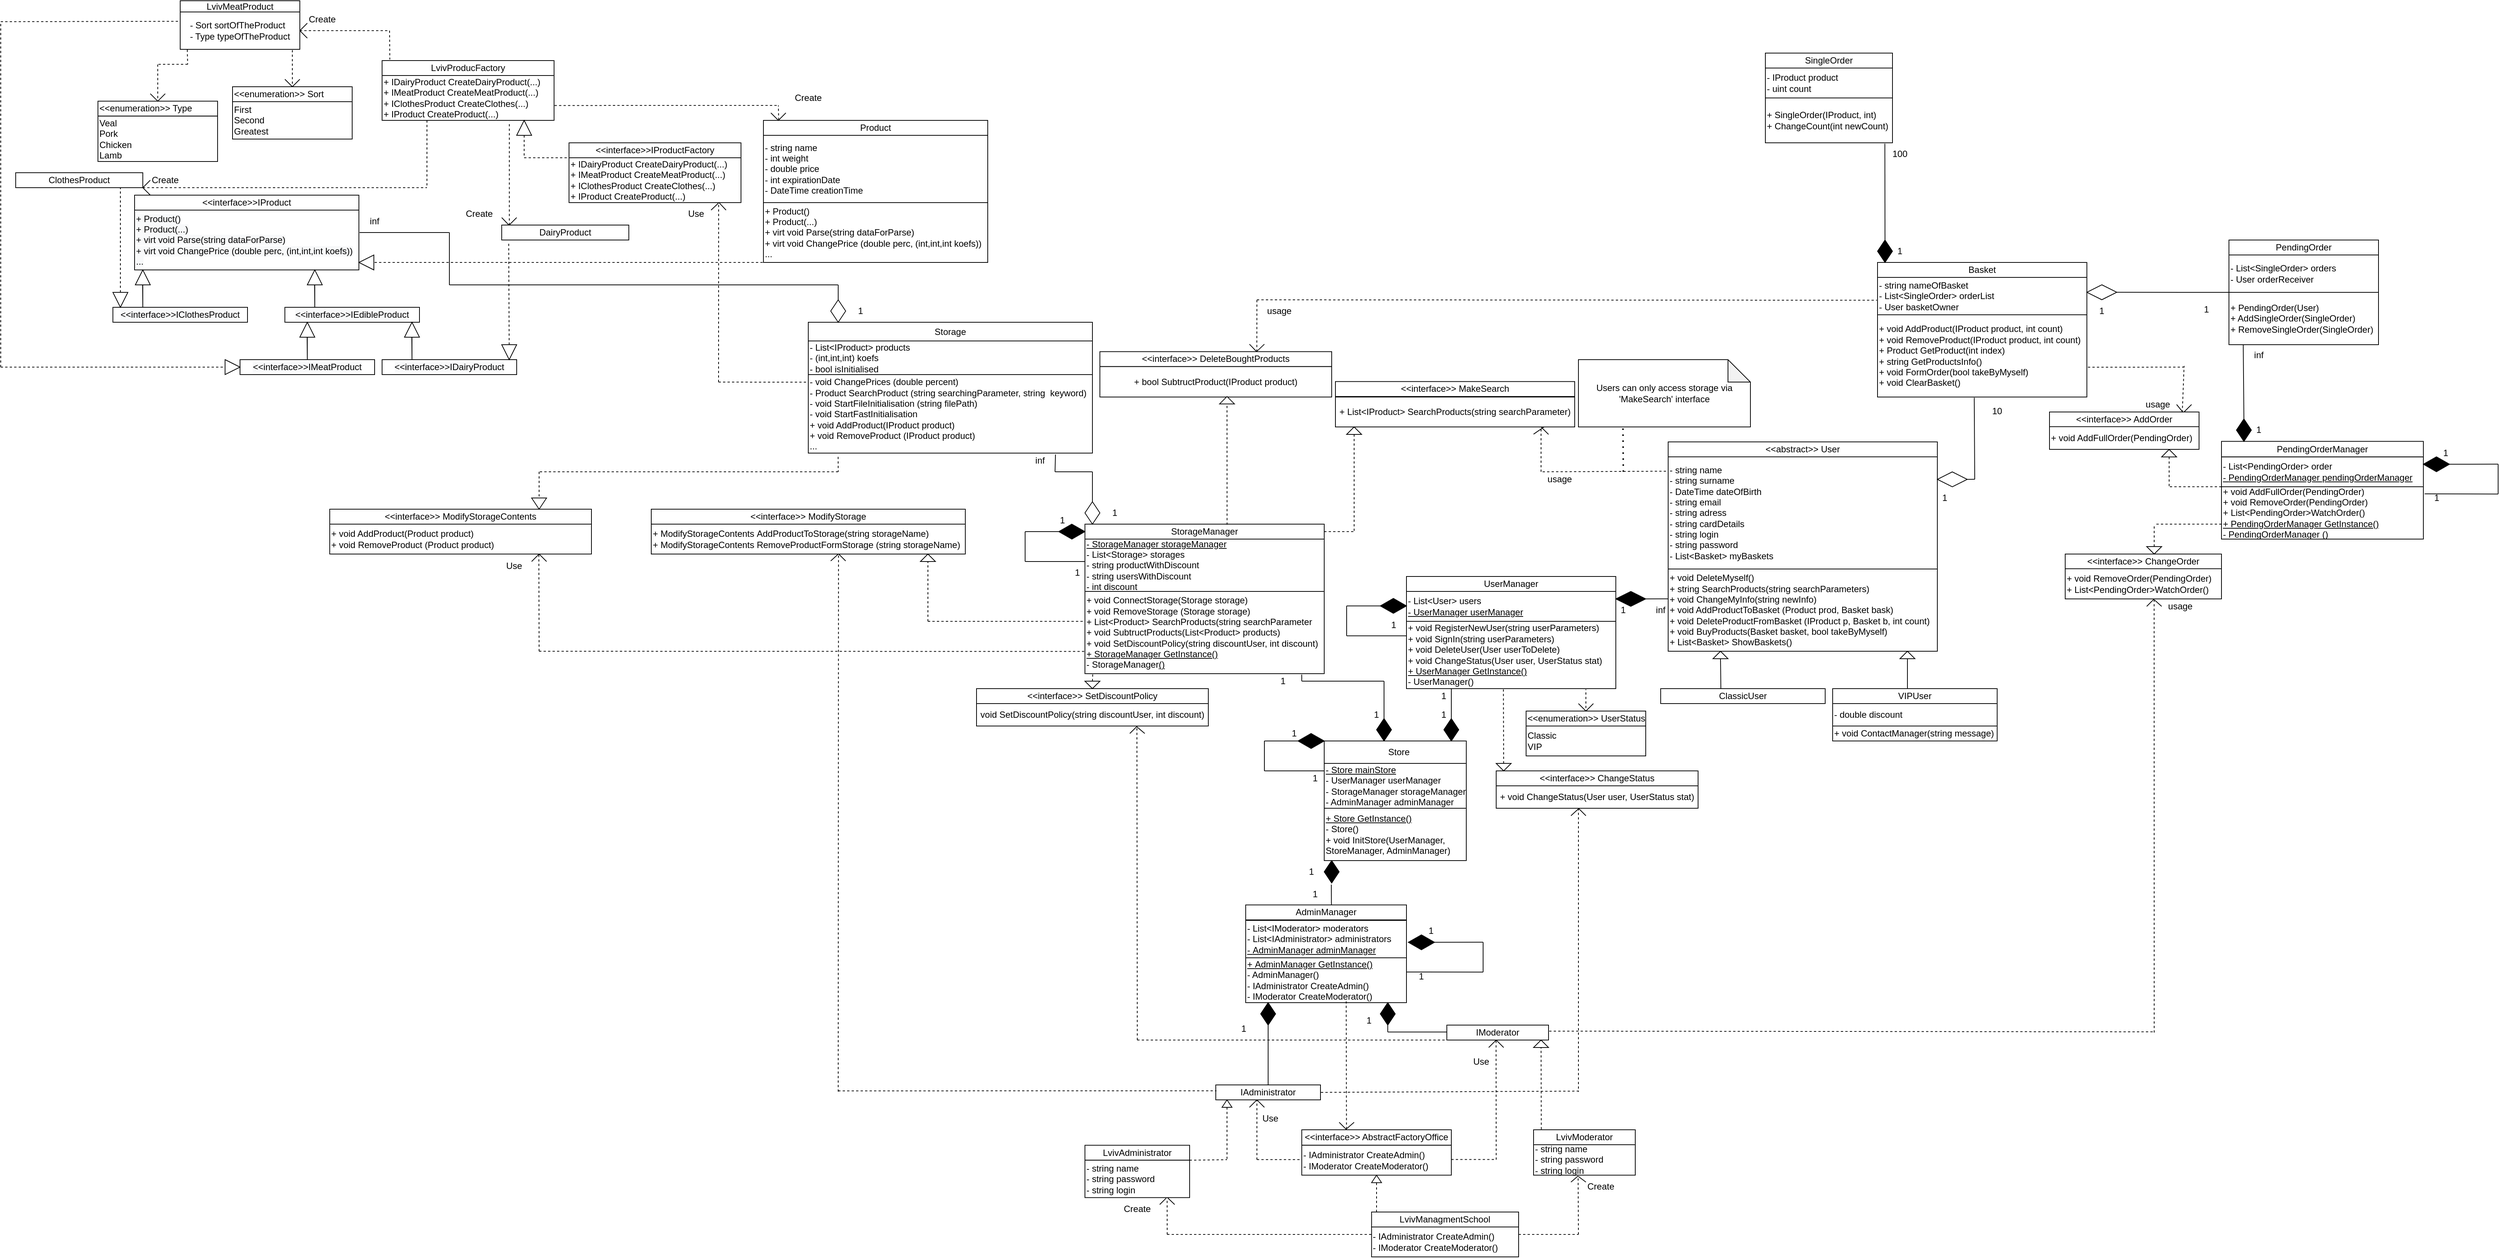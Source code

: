 <mxfile version="15.7.0" type="device"><diagram id="C5RBs43oDa-KdzZeNtuy" name="Page-1"><mxGraphModel dx="2719" dy="1625" grid="1" gridSize="10" guides="1" tooltips="1" connect="1" arrows="1" fold="1" page="1" pageScale="1" pageWidth="827" pageHeight="1169" math="0" shadow="0"><root><mxCell id="WIyWlLk6GJQsqaUBKTNV-0"/><mxCell id="WIyWlLk6GJQsqaUBKTNV-1" parent="WIyWlLk6GJQsqaUBKTNV-0"/><mxCell id="S8DuhDYAplKK3_xIjpQN-0" value="" style="rounded=0;whiteSpace=wrap;html=1;" parent="WIyWlLk6GJQsqaUBKTNV-1" vertex="1"><mxGeometry x="250" y="320" width="190" height="30" as="geometry"/></mxCell><mxCell id="S8DuhDYAplKK3_xIjpQN-1" value="Store" style="text;html=1;strokeColor=none;fillColor=none;align=center;verticalAlign=middle;whiteSpace=wrap;rounded=0;" parent="WIyWlLk6GJQsqaUBKTNV-1" vertex="1"><mxGeometry x="320" y="320" width="60" height="30" as="geometry"/></mxCell><mxCell id="S8DuhDYAplKK3_xIjpQN-2" value="&lt;u&gt;- Store mainStore&lt;br&gt;&lt;/u&gt;- UserManager userManager&lt;br&gt;- StorageManager storageManager&lt;br&gt;- AdminManager adminManager" style="rounded=0;whiteSpace=wrap;html=1;align=left;" parent="WIyWlLk6GJQsqaUBKTNV-1" vertex="1"><mxGeometry x="250" y="350" width="190" height="60" as="geometry"/></mxCell><mxCell id="S8DuhDYAplKK3_xIjpQN-11" value="" style="rhombus;whiteSpace=wrap;html=1;shadow=0;strokeColor=#000000;fillColor=#000000;align=left;" parent="WIyWlLk6GJQsqaUBKTNV-1" vertex="1"><mxGeometry x="410" y="290" width="20" height="30" as="geometry"/></mxCell><mxCell id="S8DuhDYAplKK3_xIjpQN-13" value="" style="endArrow=none;html=1;rounded=0;exitX=0.5;exitY=0;exitDx=0;exitDy=0;entryX=0.667;entryY=-0.046;entryDx=0;entryDy=0;entryPerimeter=0;" parent="WIyWlLk6GJQsqaUBKTNV-1" source="S8DuhDYAplKK3_xIjpQN-11" target="S8DuhDYAplKK3_xIjpQN-18" edge="1"><mxGeometry width="50" height="50" relative="1" as="geometry"><mxPoint x="410" y="310" as="sourcePoint"/><mxPoint x="420" y="240" as="targetPoint"/></mxGeometry></mxCell><mxCell id="S8DuhDYAplKK3_xIjpQN-15" value="+ void RegisterNewUser(string userParameters)&lt;br&gt;+ void SignIn(string userParameters)&lt;br&gt;+ void DeleteUser(User userToDelete)&lt;br&gt;+ void ChangeStatus(User user, UserStatus stat)&lt;br&gt;&lt;u&gt;+ UserManager GetInstance()&lt;br&gt;&lt;/u&gt;- UserManager()" style="rounded=0;whiteSpace=wrap;html=1;shadow=0;strokeColor=#000000;fillColor=#FFFFFF;align=left;" parent="WIyWlLk6GJQsqaUBKTNV-1" vertex="1"><mxGeometry x="360" y="160" width="280" height="90" as="geometry"/></mxCell><mxCell id="S8DuhDYAplKK3_xIjpQN-16" value="- List&amp;lt;User&amp;gt; users&lt;br&gt;&lt;u&gt;- UserManager userManager&lt;/u&gt;" style="rounded=0;whiteSpace=wrap;html=1;shadow=0;strokeColor=#000000;fillColor=#FFFFFF;align=left;" parent="WIyWlLk6GJQsqaUBKTNV-1" vertex="1"><mxGeometry x="360" y="120" width="280" height="40" as="geometry"/></mxCell><mxCell id="S8DuhDYAplKK3_xIjpQN-17" value="&lt;font face=&quot;helvetica&quot;&gt;UserManager&lt;/font&gt;" style="rounded=0;whiteSpace=wrap;html=1;shadow=0;strokeColor=#000000;fillColor=#FFFFFF;align=center;" parent="WIyWlLk6GJQsqaUBKTNV-1" vertex="1"><mxGeometry x="360" y="100" width="280" height="20" as="geometry"/></mxCell><mxCell id="S8DuhDYAplKK3_xIjpQN-18" value="1" style="text;html=1;strokeColor=none;fillColor=none;align=center;verticalAlign=middle;whiteSpace=wrap;rounded=0;shadow=0;" parent="WIyWlLk6GJQsqaUBKTNV-1" vertex="1"><mxGeometry x="380" y="245" width="60" height="30" as="geometry"/></mxCell><mxCell id="S8DuhDYAplKK3_xIjpQN-21" value="1" style="text;html=1;strokeColor=none;fillColor=none;align=center;verticalAlign=middle;whiteSpace=wrap;rounded=0;shadow=0;" parent="WIyWlLk6GJQsqaUBKTNV-1" vertex="1"><mxGeometry x="380" y="270" width="60" height="30" as="geometry"/></mxCell><mxCell id="S8DuhDYAplKK3_xIjpQN-22" value="" style="rhombus;whiteSpace=wrap;html=1;shadow=0;strokeColor=#000000;fillColor=#000000;align=center;" parent="WIyWlLk6GJQsqaUBKTNV-1" vertex="1"><mxGeometry x="640" y="120" width="40" height="20" as="geometry"/></mxCell><mxCell id="S8DuhDYAplKK3_xIjpQN-24" value="" style="endArrow=none;html=1;rounded=0;exitX=1;exitY=0.5;exitDx=0;exitDy=0;entryX=0.001;entryY=0.362;entryDx=0;entryDy=0;entryPerimeter=0;" parent="WIyWlLk6GJQsqaUBKTNV-1" source="S8DuhDYAplKK3_xIjpQN-22" target="S8DuhDYAplKK3_xIjpQN-30" edge="1"><mxGeometry width="50" height="50" relative="1" as="geometry"><mxPoint x="680" y="180" as="sourcePoint"/><mxPoint x="700" y="130" as="targetPoint"/></mxGeometry></mxCell><mxCell id="S8DuhDYAplKK3_xIjpQN-25" value="1" style="text;html=1;strokeColor=none;fillColor=none;align=center;verticalAlign=middle;whiteSpace=wrap;rounded=0;shadow=0;" parent="WIyWlLk6GJQsqaUBKTNV-1" vertex="1"><mxGeometry x="620" y="130" width="60" height="30" as="geometry"/></mxCell><mxCell id="S8DuhDYAplKK3_xIjpQN-29" value="" style="edgeStyle=orthogonalEdgeStyle;rounded=0;orthogonalLoop=1;jettySize=auto;html=1;" parent="WIyWlLk6GJQsqaUBKTNV-1" source="S8DuhDYAplKK3_xIjpQN-27" target="S8DuhDYAplKK3_xIjpQN-28" edge="1"><mxGeometry relative="1" as="geometry"/></mxCell><mxCell id="S8DuhDYAplKK3_xIjpQN-27" value="&amp;lt;&amp;lt;abstract&amp;gt;&amp;gt; User" style="rounded=0;whiteSpace=wrap;html=1;shadow=0;strokeColor=#000000;fillColor=#FFFFFF;align=center;" parent="WIyWlLk6GJQsqaUBKTNV-1" vertex="1"><mxGeometry x="710" y="-80" width="360" height="20" as="geometry"/></mxCell><mxCell id="S8DuhDYAplKK3_xIjpQN-28" value="- string name&lt;br&gt;- string surname&lt;br&gt;- DateTime dateOfBirth&lt;br&gt;- string email&lt;br&gt;- string adress&lt;br&gt;- string cardDetails&lt;br&gt;- string login&lt;br&gt;- string password&lt;br&gt;- List&amp;lt;Basket&amp;gt; myBaskets" style="rounded=0;whiteSpace=wrap;html=1;shadow=0;strokeColor=#000000;fillColor=#FFFFFF;align=left;" parent="WIyWlLk6GJQsqaUBKTNV-1" vertex="1"><mxGeometry x="710" y="-60" width="360" height="150" as="geometry"/></mxCell><mxCell id="S8DuhDYAplKK3_xIjpQN-30" value="+ void DeleteMyself()&lt;br&gt;+ string SearchProducts(string searchParameters)&lt;br&gt;+ void ChangeMyInfo(string newInfo)&lt;br&gt;+ void AddProductToBasket (Product prod, Basket bask)&lt;br&gt;+ void DeleteProductFromBasket (IProduct p, Basket b, int count)&lt;br&gt;+ void BuyProducts(Basket basket, bool takeByMyself)&lt;br&gt;+ List&amp;lt;Basket&amp;gt; ShowBaskets()" style="rounded=0;whiteSpace=wrap;html=1;shadow=0;strokeColor=#000000;fillColor=#FFFFFF;align=left;" parent="WIyWlLk6GJQsqaUBKTNV-1" vertex="1"><mxGeometry x="710" y="90" width="360" height="110" as="geometry"/></mxCell><mxCell id="S8DuhDYAplKK3_xIjpQN-32" value="" style="endArrow=none;html=1;rounded=0;exitX=1;exitY=0.5;exitDx=0;exitDy=0;" parent="WIyWlLk6GJQsqaUBKTNV-1" source="S8DuhDYAplKK3_xIjpQN-34" edge="1"><mxGeometry width="50" height="50" relative="1" as="geometry"><mxPoint x="1040" y="-30" as="sourcePoint"/><mxPoint x="1120" y="-30" as="targetPoint"/></mxGeometry></mxCell><mxCell id="S8DuhDYAplKK3_xIjpQN-33" value="" style="endArrow=none;html=1;rounded=0;entryX=0.462;entryY=1.008;entryDx=0;entryDy=0;entryPerimeter=0;" parent="WIyWlLk6GJQsqaUBKTNV-1" target="S8DuhDYAplKK3_xIjpQN-43" edge="1"><mxGeometry width="50" height="50" relative="1" as="geometry"><mxPoint x="1120" y="-30" as="sourcePoint"/><mxPoint x="1120" y="-120" as="targetPoint"/></mxGeometry></mxCell><mxCell id="S8DuhDYAplKK3_xIjpQN-34" value="" style="rhombus;whiteSpace=wrap;html=1;shadow=0;strokeColor=#000000;fillColor=#FFFFFF;align=left;" parent="WIyWlLk6GJQsqaUBKTNV-1" vertex="1"><mxGeometry x="1070" y="-39.88" width="40" height="20" as="geometry"/></mxCell><mxCell id="S8DuhDYAplKK3_xIjpQN-35" value="1" style="text;html=1;strokeColor=none;fillColor=none;align=center;verticalAlign=middle;whiteSpace=wrap;rounded=0;shadow=0;" parent="WIyWlLk6GJQsqaUBKTNV-1" vertex="1"><mxGeometry x="1050" y="-19.88" width="60" height="30" as="geometry"/></mxCell><mxCell id="S8DuhDYAplKK3_xIjpQN-36" value="10" style="text;html=1;strokeColor=none;fillColor=none;align=center;verticalAlign=middle;whiteSpace=wrap;rounded=0;shadow=0;" parent="WIyWlLk6GJQsqaUBKTNV-1" vertex="1"><mxGeometry x="1120" y="-135.7" width="60" height="30" as="geometry"/></mxCell><mxCell id="S8DuhDYAplKK3_xIjpQN-39" value="Basket" style="rounded=0;whiteSpace=wrap;html=1;shadow=0;strokeColor=#000000;fillColor=#FFFFFF;align=center;" parent="WIyWlLk6GJQsqaUBKTNV-1" vertex="1"><mxGeometry x="990" y="-320" width="280" height="20" as="geometry"/></mxCell><mxCell id="S8DuhDYAplKK3_xIjpQN-40" value="- string nameOfBasket&amp;nbsp;&lt;br&gt;- List&amp;lt;SingleOrder&amp;gt; orderList&lt;br&gt;- User basketOwner" style="rounded=0;whiteSpace=wrap;html=1;shadow=0;strokeColor=#000000;fillColor=#FFFFFF;align=left;" parent="WIyWlLk6GJQsqaUBKTNV-1" vertex="1"><mxGeometry x="990" y="-300" width="280" height="50" as="geometry"/></mxCell><mxCell id="S8DuhDYAplKK3_xIjpQN-43" value="+ void AddProduct(IProduct product, int count)&lt;br&gt;+ void RemoveProduct(IProduct product, int count)&lt;br&gt;+ Product GetProduct(int index)&lt;br&gt;+ string GetProductsInfo()&lt;br&gt;+ void FormOrder(bool takeByMyself)&lt;br&gt;+ void ClearBasket()" style="rounded=0;whiteSpace=wrap;html=1;shadow=0;strokeColor=#000000;fillColor=#FFFFFF;align=left;" parent="WIyWlLk6GJQsqaUBKTNV-1" vertex="1"><mxGeometry x="990" y="-250" width="280" height="110" as="geometry"/></mxCell><mxCell id="S8DuhDYAplKK3_xIjpQN-44" value="" style="triangle;whiteSpace=wrap;html=1;shadow=0;strokeColor=#000000;fillColor=#FFFFFF;align=left;direction=north;" parent="WIyWlLk6GJQsqaUBKTNV-1" vertex="1"><mxGeometry x="770" y="200" width="20" height="10" as="geometry"/></mxCell><mxCell id="S8DuhDYAplKK3_xIjpQN-45" value="" style="endArrow=none;html=1;rounded=0;entryX=0;entryY=0.5;entryDx=0;entryDy=0;exitX=0.366;exitY=0.074;exitDx=0;exitDy=0;exitPerimeter=0;" parent="WIyWlLk6GJQsqaUBKTNV-1" source="S8DuhDYAplKK3_xIjpQN-46" target="S8DuhDYAplKK3_xIjpQN-44" edge="1"><mxGeometry width="50" height="50" relative="1" as="geometry"><mxPoint x="780" y="300" as="sourcePoint"/><mxPoint x="940" y="230" as="targetPoint"/></mxGeometry></mxCell><mxCell id="S8DuhDYAplKK3_xIjpQN-46" value="ClassicUser" style="rounded=0;whiteSpace=wrap;html=1;shadow=0;strokeColor=#000000;fillColor=#FFFFFF;align=center;" parent="WIyWlLk6GJQsqaUBKTNV-1" vertex="1"><mxGeometry x="700" y="250" width="220" height="20" as="geometry"/></mxCell><mxCell id="S8DuhDYAplKK3_xIjpQN-48" value="" style="triangle;whiteSpace=wrap;html=1;shadow=0;strokeColor=#000000;fillColor=#FFFFFF;align=left;direction=north;" parent="WIyWlLk6GJQsqaUBKTNV-1" vertex="1"><mxGeometry x="1020" y="200" width="20" height="10" as="geometry"/></mxCell><mxCell id="S8DuhDYAplKK3_xIjpQN-49" value="" style="endArrow=none;html=1;rounded=0;" parent="WIyWlLk6GJQsqaUBKTNV-1" target="S8DuhDYAplKK3_xIjpQN-48" edge="1"><mxGeometry width="50" height="50" relative="1" as="geometry"><mxPoint x="1030" y="250" as="sourcePoint"/><mxPoint x="1190" y="210" as="targetPoint"/></mxGeometry></mxCell><mxCell id="S8DuhDYAplKK3_xIjpQN-50" value="VIPUser" style="rounded=0;whiteSpace=wrap;html=1;shadow=0;strokeColor=#000000;fillColor=#FFFFFF;align=center;" parent="WIyWlLk6GJQsqaUBKTNV-1" vertex="1"><mxGeometry x="930" y="250" width="220" height="20" as="geometry"/></mxCell><mxCell id="S8DuhDYAplKK3_xIjpQN-51" value="- double discount" style="rounded=0;whiteSpace=wrap;html=1;shadow=0;strokeColor=#000000;fillColor=#FFFFFF;align=left;" parent="WIyWlLk6GJQsqaUBKTNV-1" vertex="1"><mxGeometry x="930" y="270" width="220" height="30" as="geometry"/></mxCell><mxCell id="S8DuhDYAplKK3_xIjpQN-52" value="+ void ContactManager(string message)" style="rounded=0;whiteSpace=wrap;html=1;shadow=0;strokeColor=#000000;fillColor=#FFFFFF;align=left;" parent="WIyWlLk6GJQsqaUBKTNV-1" vertex="1"><mxGeometry x="930" y="300" width="220" height="20" as="geometry"/></mxCell><mxCell id="S8DuhDYAplKK3_xIjpQN-53" value="StorageManager" style="rounded=0;whiteSpace=wrap;html=1;shadow=0;strokeColor=#000000;fillColor=#FFFFFF;align=center;" parent="WIyWlLk6GJQsqaUBKTNV-1" vertex="1"><mxGeometry x="-70" y="30" width="320" height="20" as="geometry"/></mxCell><mxCell id="S8DuhDYAplKK3_xIjpQN-54" value="&lt;u&gt;- StorageManager storageManager&lt;br&gt;&lt;/u&gt;- List&amp;lt;Storage&amp;gt; storages&lt;br&gt;- string productWithDiscount&lt;br&gt;- string usersWithDiscount&lt;br&gt;- int discount" style="rounded=0;whiteSpace=wrap;html=1;shadow=0;strokeColor=#000000;fillColor=#FFFFFF;align=left;" parent="WIyWlLk6GJQsqaUBKTNV-1" vertex="1"><mxGeometry x="-70" y="50" width="320" height="70" as="geometry"/></mxCell><mxCell id="S8DuhDYAplKK3_xIjpQN-56" value="&lt;div&gt;+ void ConnectStorage(Storage storage)&lt;/div&gt;&lt;div&gt;+ void RemoveStorage (Storage storage)&lt;/div&gt;&lt;div&gt;+ List&amp;lt;Product&amp;gt; SearchProducts(string searchParameter&lt;/div&gt;&lt;div&gt;+ void SubtructProducts(List&amp;lt;Product&amp;gt; products)&lt;/div&gt;&lt;div&gt;+ void SetDiscountPolicy(string discountUser, int discount)&lt;/div&gt;&lt;div&gt;&lt;u&gt;+ StorageManager GetInstance()&lt;/u&gt;&lt;/div&gt;&lt;div&gt;-&amp;nbsp;StorageManager&lt;u&gt;()&lt;/u&gt;&lt;/div&gt;" style="rounded=0;whiteSpace=wrap;html=1;shadow=0;strokeColor=#000000;fillColor=#FFFFFF;align=left;" parent="WIyWlLk6GJQsqaUBKTNV-1" vertex="1"><mxGeometry x="-70" y="120" width="320" height="110" as="geometry"/></mxCell><mxCell id="S8DuhDYAplKK3_xIjpQN-57" value="" style="rhombus;whiteSpace=wrap;html=1;shadow=0;strokeColor=#000000;fillColor=#000000;align=left;" parent="WIyWlLk6GJQsqaUBKTNV-1" vertex="1"><mxGeometry x="320" y="290" width="20" height="30" as="geometry"/></mxCell><mxCell id="S8DuhDYAplKK3_xIjpQN-58" value="" style="endArrow=none;html=1;rounded=0;exitX=0.5;exitY=0;exitDx=0;exitDy=0;" parent="WIyWlLk6GJQsqaUBKTNV-1" source="S8DuhDYAplKK3_xIjpQN-57" edge="1"><mxGeometry width="50" height="50" relative="1" as="geometry"><mxPoint x="360" y="240" as="sourcePoint"/><mxPoint x="330" y="240" as="targetPoint"/></mxGeometry></mxCell><mxCell id="S8DuhDYAplKK3_xIjpQN-59" value="" style="endArrow=none;html=1;rounded=0;" parent="WIyWlLk6GJQsqaUBKTNV-1" edge="1"><mxGeometry width="50" height="50" relative="1" as="geometry"><mxPoint x="330" y="240" as="sourcePoint"/><mxPoint x="220" y="240" as="targetPoint"/></mxGeometry></mxCell><mxCell id="S8DuhDYAplKK3_xIjpQN-61" value="1" style="text;html=1;strokeColor=none;fillColor=none;align=center;verticalAlign=middle;whiteSpace=wrap;rounded=0;shadow=0;" parent="WIyWlLk6GJQsqaUBKTNV-1" vertex="1"><mxGeometry x="290" y="270" width="60" height="30" as="geometry"/></mxCell><mxCell id="S8DuhDYAplKK3_xIjpQN-62" value="1" style="text;html=1;strokeColor=none;fillColor=none;align=center;verticalAlign=middle;whiteSpace=wrap;rounded=0;shadow=0;" parent="WIyWlLk6GJQsqaUBKTNV-1" vertex="1"><mxGeometry x="175" y="235" width="40" height="10" as="geometry"/></mxCell><mxCell id="S8DuhDYAplKK3_xIjpQN-67" value="&amp;lt;&amp;lt;interface&amp;gt;&amp;gt; MakeSearch" style="rounded=0;whiteSpace=wrap;html=1;shadow=0;strokeColor=#000000;fillColor=#FFFFFF;align=center;" parent="WIyWlLk6GJQsqaUBKTNV-1" vertex="1"><mxGeometry x="265" y="-160.7" width="320" height="20" as="geometry"/></mxCell><mxCell id="S8DuhDYAplKK3_xIjpQN-68" value="&lt;span style=&quot;text-align: left&quot;&gt;+ List&amp;lt;IProduct&amp;gt; SearchProducts(string searchParameter)&lt;/span&gt;" style="rounded=0;whiteSpace=wrap;html=1;shadow=0;strokeColor=#000000;fillColor=#FFFFFF;align=center;" parent="WIyWlLk6GJQsqaUBKTNV-1" vertex="1"><mxGeometry x="265" y="-140" width="320" height="40" as="geometry"/></mxCell><mxCell id="S8DuhDYAplKK3_xIjpQN-69" value="" style="endArrow=none;dashed=1;html=1;rounded=0;exitX=1;exitY=0.5;exitDx=0;exitDy=0;" parent="WIyWlLk6GJQsqaUBKTNV-1" source="S8DuhDYAplKK3_xIjpQN-53" edge="1"><mxGeometry width="50" height="50" relative="1" as="geometry"><mxPoint x="370" as="sourcePoint"/><mxPoint x="290" y="40" as="targetPoint"/></mxGeometry></mxCell><mxCell id="S8DuhDYAplKK3_xIjpQN-70" value="" style="triangle;whiteSpace=wrap;html=1;shadow=0;strokeColor=#000000;fillColor=#FFFFFF;align=center;direction=north;" parent="WIyWlLk6GJQsqaUBKTNV-1" vertex="1"><mxGeometry x="280" y="-100" width="20" height="10" as="geometry"/></mxCell><mxCell id="S8DuhDYAplKK3_xIjpQN-71" value="" style="endArrow=none;dashed=1;html=1;rounded=0;exitX=0;exitY=0.5;exitDx=0;exitDy=0;" parent="WIyWlLk6GJQsqaUBKTNV-1" source="S8DuhDYAplKK3_xIjpQN-70" edge="1"><mxGeometry width="50" height="50" relative="1" as="geometry"><mxPoint x="330" as="sourcePoint"/><mxPoint x="290" y="40" as="targetPoint"/></mxGeometry></mxCell><mxCell id="S8DuhDYAplKK3_xIjpQN-72" value="" style="endArrow=none;dashed=1;html=1;rounded=0;" parent="WIyWlLk6GJQsqaUBKTNV-1" edge="1"><mxGeometry width="50" height="50" relative="1" as="geometry"><mxPoint x="540" y="-40" as="sourcePoint"/><mxPoint x="540" y="-100" as="targetPoint"/></mxGeometry></mxCell><mxCell id="S8DuhDYAplKK3_xIjpQN-74" value="" style="endArrow=none;html=1;rounded=0;" parent="WIyWlLk6GJQsqaUBKTNV-1" edge="1"><mxGeometry width="50" height="50" relative="1" as="geometry"><mxPoint x="550" y="-90" as="sourcePoint"/><mxPoint x="540" y="-100" as="targetPoint"/></mxGeometry></mxCell><mxCell id="S8DuhDYAplKK3_xIjpQN-75" value="" style="endArrow=none;html=1;rounded=0;entryX=0.871;entryY=1.005;entryDx=0;entryDy=0;entryPerimeter=0;" parent="WIyWlLk6GJQsqaUBKTNV-1" target="S8DuhDYAplKK3_xIjpQN-68" edge="1"><mxGeometry width="50" height="50" relative="1" as="geometry"><mxPoint x="530" y="-90.298" as="sourcePoint"/><mxPoint x="550" y="-100" as="targetPoint"/></mxGeometry></mxCell><mxCell id="S8DuhDYAplKK3_xIjpQN-76" value="" style="endArrow=none;dashed=1;html=1;rounded=0;exitX=-0.008;exitY=0.128;exitDx=0;exitDy=0;exitPerimeter=0;" parent="WIyWlLk6GJQsqaUBKTNV-1" source="S8DuhDYAplKK3_xIjpQN-28" edge="1"><mxGeometry width="50" height="50" relative="1" as="geometry"><mxPoint x="550" y="30" as="sourcePoint"/><mxPoint x="540" y="-40" as="targetPoint"/></mxGeometry></mxCell><mxCell id="S8DuhDYAplKK3_xIjpQN-77" value="Users can only access storage via 'MakeSearch' interface" style="shape=note;whiteSpace=wrap;html=1;backgroundOutline=1;darkOpacity=0.05;shadow=0;strokeColor=#000000;fillColor=#FFFFFF;align=center;" parent="WIyWlLk6GJQsqaUBKTNV-1" vertex="1"><mxGeometry x="590" y="-190" width="230" height="90" as="geometry"/></mxCell><mxCell id="S8DuhDYAplKK3_xIjpQN-78" value="" style="endArrow=none;dashed=1;html=1;dashPattern=1 3;strokeWidth=2;rounded=0;entryX=0.259;entryY=1.007;entryDx=0;entryDy=0;entryPerimeter=0;" parent="WIyWlLk6GJQsqaUBKTNV-1" target="S8DuhDYAplKK3_xIjpQN-77" edge="1"><mxGeometry width="50" height="50" relative="1" as="geometry"><mxPoint x="650" y="-40" as="sourcePoint"/><mxPoint x="600" y="-190" as="targetPoint"/></mxGeometry></mxCell><mxCell id="S8DuhDYAplKK3_xIjpQN-79" value="usage" style="text;html=1;strokeColor=none;fillColor=none;align=center;verticalAlign=middle;whiteSpace=wrap;rounded=0;shadow=0;" parent="WIyWlLk6GJQsqaUBKTNV-1" vertex="1"><mxGeometry x="530" y="-40" width="70" height="20" as="geometry"/></mxCell><mxCell id="S8DuhDYAplKK3_xIjpQN-81" value="" style="rhombus;whiteSpace=wrap;html=1;shadow=0;strokeColor=#000000;fillColor=#FFFFFF;align=center;" parent="WIyWlLk6GJQsqaUBKTNV-1" vertex="1"><mxGeometry x="-70" width="20" height="30" as="geometry"/></mxCell><mxCell id="S8DuhDYAplKK3_xIjpQN-82" value="" style="endArrow=none;html=1;rounded=0;" parent="WIyWlLk6GJQsqaUBKTNV-1" edge="1"><mxGeometry width="50" height="50" relative="1" as="geometry"><mxPoint x="-110" y="-40" as="sourcePoint"/><mxPoint x="-60" y="-40" as="targetPoint"/></mxGeometry></mxCell><mxCell id="S8DuhDYAplKK3_xIjpQN-83" value="" style="endArrow=none;html=1;rounded=0;entryX=0.5;entryY=0;entryDx=0;entryDy=0;" parent="WIyWlLk6GJQsqaUBKTNV-1" target="S8DuhDYAplKK3_xIjpQN-81" edge="1"><mxGeometry width="50" height="50" relative="1" as="geometry"><mxPoint x="-60" y="-40" as="sourcePoint"/><mxPoint x="70" as="targetPoint"/></mxGeometry></mxCell><mxCell id="S8DuhDYAplKK3_xIjpQN-84" value="" style="endArrow=none;html=1;rounded=0;entryX=0.906;entryY=1.011;entryDx=0;entryDy=0;entryPerimeter=0;" parent="WIyWlLk6GJQsqaUBKTNV-1" target="S8DuhDYAplKK3_xIjpQN-56" edge="1"><mxGeometry width="50" height="50" relative="1" as="geometry"><mxPoint x="220" y="240" as="sourcePoint"/><mxPoint x="560" y="190" as="targetPoint"/></mxGeometry></mxCell><mxCell id="S8DuhDYAplKK3_xIjpQN-85" value="Storage" style="rounded=0;whiteSpace=wrap;html=1;shadow=0;strokeColor=#000000;fillColor=#FFFFFF;align=center;" parent="WIyWlLk6GJQsqaUBKTNV-1" vertex="1"><mxGeometry x="-440" y="-240" width="380" height="25" as="geometry"/></mxCell><mxCell id="S8DuhDYAplKK3_xIjpQN-86" value="- List&amp;lt;IProduct&amp;gt; products&lt;br&gt;- (int,int,int) koefs&lt;br&gt;- bool isInitialised" style="rounded=0;whiteSpace=wrap;html=1;shadow=0;strokeColor=#000000;fillColor=#FFFFFF;align=left;" parent="WIyWlLk6GJQsqaUBKTNV-1" vertex="1"><mxGeometry x="-440" y="-215" width="380" height="45" as="geometry"/></mxCell><mxCell id="S8DuhDYAplKK3_xIjpQN-87" value="- void ChangePrices (double percent)&lt;br&gt;- Product SearchProduct (string searchingParameter, string&amp;nbsp; keyword)&lt;br&gt;- void StartFileInitialisation (string filePath)&lt;br&gt;- void StartFastInitialisation&lt;br&gt;+ void AddProduct(IProduct product)&lt;br&gt;+ void RemoveProduct (IProduct product)&lt;br&gt;..." style="rounded=0;whiteSpace=wrap;html=1;shadow=0;strokeColor=#000000;fillColor=#FFFFFF;align=left;" parent="WIyWlLk6GJQsqaUBKTNV-1" vertex="1"><mxGeometry x="-440" y="-170" width="380" height="105" as="geometry"/></mxCell><mxCell id="S8DuhDYAplKK3_xIjpQN-88" value="" style="endArrow=none;dashed=1;html=1;rounded=0;entryX=0.857;entryY=1.01;entryDx=0;entryDy=0;entryPerimeter=0;" parent="WIyWlLk6GJQsqaUBKTNV-1" target="S8DuhDYAplKK3_xIjpQN-15" edge="1"><mxGeometry width="50" height="50" relative="1" as="geometry"><mxPoint x="600" y="282" as="sourcePoint"/><mxPoint x="600" y="100" as="targetPoint"/></mxGeometry></mxCell><mxCell id="S8DuhDYAplKK3_xIjpQN-89" value="&amp;lt;&amp;lt;enumeration&amp;gt;&amp;gt; UserStatus" style="rounded=0;whiteSpace=wrap;html=1;shadow=0;strokeColor=#000000;fillColor=#FFFFFF;align=left;" parent="WIyWlLk6GJQsqaUBKTNV-1" vertex="1"><mxGeometry x="520" y="280" width="160" height="20" as="geometry"/></mxCell><mxCell id="S8DuhDYAplKK3_xIjpQN-90" value="Classic&lt;br&gt;VIP" style="rounded=0;whiteSpace=wrap;html=1;shadow=0;strokeColor=#000000;fillColor=#FFFFFF;align=left;" parent="WIyWlLk6GJQsqaUBKTNV-1" vertex="1"><mxGeometry x="520" y="300" width="160" height="40" as="geometry"/></mxCell><mxCell id="S8DuhDYAplKK3_xIjpQN-91" value="" style="endArrow=none;html=1;rounded=0;exitX=0.5;exitY=0;exitDx=0;exitDy=0;" parent="WIyWlLk6GJQsqaUBKTNV-1" source="S8DuhDYAplKK3_xIjpQN-89" edge="1"><mxGeometry width="50" height="50" relative="1" as="geometry"><mxPoint x="590" y="340" as="sourcePoint"/><mxPoint x="610" y="270" as="targetPoint"/></mxGeometry></mxCell><mxCell id="S8DuhDYAplKK3_xIjpQN-92" value="" style="endArrow=none;html=1;rounded=0;exitX=0.5;exitY=0;exitDx=0;exitDy=0;" parent="WIyWlLk6GJQsqaUBKTNV-1" source="S8DuhDYAplKK3_xIjpQN-89" edge="1"><mxGeometry width="50" height="50" relative="1" as="geometry"><mxPoint x="590" y="340" as="sourcePoint"/><mxPoint x="590" y="270" as="targetPoint"/></mxGeometry></mxCell><mxCell id="S8DuhDYAplKK3_xIjpQN-93" value="" style="endArrow=none;html=1;rounded=0;entryX=0.87;entryY=1.018;entryDx=0;entryDy=0;entryPerimeter=0;" parent="WIyWlLk6GJQsqaUBKTNV-1" target="S8DuhDYAplKK3_xIjpQN-87" edge="1"><mxGeometry width="50" height="50" relative="1" as="geometry"><mxPoint x="-110" y="-40" as="sourcePoint"/><mxPoint x="10" y="-170" as="targetPoint"/></mxGeometry></mxCell><mxCell id="S8DuhDYAplKK3_xIjpQN-94" value="" style="rhombus;whiteSpace=wrap;html=1;shadow=0;strokeColor=#000000;fillColor=#FFFFFF;align=left;" parent="WIyWlLk6GJQsqaUBKTNV-1" vertex="1"><mxGeometry x="-410" y="-270" width="20" height="30" as="geometry"/></mxCell><mxCell id="S8DuhDYAplKK3_xIjpQN-95" value="" style="endArrow=none;html=1;rounded=0;exitX=0.5;exitY=0;exitDx=0;exitDy=0;" parent="WIyWlLk6GJQsqaUBKTNV-1" source="S8DuhDYAplKK3_xIjpQN-94" edge="1"><mxGeometry width="50" height="50" relative="1" as="geometry"><mxPoint x="-360" y="-240" as="sourcePoint"/><mxPoint x="-400" y="-290" as="targetPoint"/></mxGeometry></mxCell><mxCell id="S8DuhDYAplKK3_xIjpQN-96" value="Product" style="rounded=0;whiteSpace=wrap;html=1;shadow=0;strokeColor=#000000;fillColor=#FFFFFF;align=center;" parent="WIyWlLk6GJQsqaUBKTNV-1" vertex="1"><mxGeometry x="-500" y="-510" width="300" height="20" as="geometry"/></mxCell><mxCell id="S8DuhDYAplKK3_xIjpQN-97" value="- string name&lt;br&gt;- int weight&lt;br&gt;- double price&lt;br&gt;- int expirationDate&lt;br&gt;- DateTime creationTime" style="rounded=0;whiteSpace=wrap;html=1;shadow=0;strokeColor=#000000;fillColor=#FFFFFF;align=left;" parent="WIyWlLk6GJQsqaUBKTNV-1" vertex="1"><mxGeometry x="-500" y="-490" width="300" height="90" as="geometry"/></mxCell><mxCell id="S8DuhDYAplKK3_xIjpQN-98" value="+ Product()&lt;br&gt;+ Product(...)&lt;br&gt;+ virt void Parse(string dataForParse)&lt;br&gt;+ virt void ChangePrice (double perc, (int,int,int koefs))&lt;br&gt;..." style="rounded=0;whiteSpace=wrap;html=1;shadow=0;strokeColor=#000000;fillColor=#FFFFFF;align=left;" parent="WIyWlLk6GJQsqaUBKTNV-1" vertex="1"><mxGeometry x="-500" y="-400" width="300" height="80" as="geometry"/></mxCell><mxCell id="S8DuhDYAplKK3_xIjpQN-131" value="inf" style="text;html=1;strokeColor=none;fillColor=none;align=center;verticalAlign=middle;whiteSpace=wrap;rounded=0;shadow=0;" parent="WIyWlLk6GJQsqaUBKTNV-1" vertex="1"><mxGeometry x="-160" y="-70" width="60" height="30" as="geometry"/></mxCell><mxCell id="S8DuhDYAplKK3_xIjpQN-133" value="1" style="text;html=1;strokeColor=none;fillColor=none;align=center;verticalAlign=middle;whiteSpace=wrap;rounded=0;shadow=0;" parent="WIyWlLk6GJQsqaUBKTNV-1" vertex="1"><mxGeometry x="-60" width="60" height="30" as="geometry"/></mxCell><mxCell id="S8DuhDYAplKK3_xIjpQN-134" value="1" style="text;html=1;strokeColor=none;fillColor=none;align=center;verticalAlign=middle;whiteSpace=wrap;rounded=0;shadow=0;" parent="WIyWlLk6GJQsqaUBKTNV-1" vertex="1"><mxGeometry x="-400" y="-270" width="60" height="30" as="geometry"/></mxCell><mxCell id="S8DuhDYAplKK3_xIjpQN-135" value="inf" style="text;html=1;strokeColor=none;fillColor=none;align=center;verticalAlign=middle;whiteSpace=wrap;rounded=0;shadow=0;" parent="WIyWlLk6GJQsqaUBKTNV-1" vertex="1"><mxGeometry x="-1050" y="-390" width="60" height="30" as="geometry"/></mxCell><mxCell id="S8DuhDYAplKK3_xIjpQN-148" value="&amp;lt;&amp;lt;interface&amp;gt;&amp;gt; DeleteBoughtProducts" style="rounded=0;whiteSpace=wrap;html=1;shadow=0;strokeColor=#000000;fillColor=#FFFFFF;align=center;" parent="WIyWlLk6GJQsqaUBKTNV-1" vertex="1"><mxGeometry x="-50" y="-200.7" width="310" height="20" as="geometry"/></mxCell><mxCell id="S8DuhDYAplKK3_xIjpQN-149" value="&lt;span style=&quot;text-align: left&quot;&gt;+ bool SubtructProduct(I&lt;/span&gt;&lt;span style=&quot;text-align: left&quot;&gt;Product product&lt;/span&gt;&lt;span style=&quot;text-align: left&quot;&gt;)&lt;/span&gt;" style="rounded=0;whiteSpace=wrap;html=1;shadow=0;strokeColor=#000000;fillColor=#FFFFFF;align=center;" parent="WIyWlLk6GJQsqaUBKTNV-1" vertex="1"><mxGeometry x="-50" y="-180.7" width="310" height="40.7" as="geometry"/></mxCell><mxCell id="S8DuhDYAplKK3_xIjpQN-150" value="" style="triangle;whiteSpace=wrap;html=1;shadow=0;strokeColor=#000000;fillColor=#FFFFFF;align=center;direction=north;" parent="WIyWlLk6GJQsqaUBKTNV-1" vertex="1"><mxGeometry x="110" y="-140.7" width="20" height="10" as="geometry"/></mxCell><mxCell id="S8DuhDYAplKK3_xIjpQN-151" value="" style="endArrow=none;dashed=1;html=1;rounded=0;entryX=0;entryY=0.5;entryDx=0;entryDy=0;exitX=0.594;exitY=0.04;exitDx=0;exitDy=0;exitPerimeter=0;" parent="WIyWlLk6GJQsqaUBKTNV-1" source="S8DuhDYAplKK3_xIjpQN-53" target="S8DuhDYAplKK3_xIjpQN-150" edge="1"><mxGeometry width="50" height="50" relative="1" as="geometry"><mxPoint x="-50" y="-10" as="sourcePoint"/><mxPoint y="-60" as="targetPoint"/></mxGeometry></mxCell><mxCell id="S8DuhDYAplKK3_xIjpQN-152" value="" style="endArrow=none;dashed=1;html=1;rounded=0;entryX=-0.003;entryY=0.611;entryDx=0;entryDy=0;entryPerimeter=0;" parent="WIyWlLk6GJQsqaUBKTNV-1" target="S8DuhDYAplKK3_xIjpQN-40" edge="1"><mxGeometry width="50" height="50" relative="1" as="geometry"><mxPoint x="160" y="-270" as="sourcePoint"/><mxPoint x="570" y="-60" as="targetPoint"/></mxGeometry></mxCell><mxCell id="S8DuhDYAplKK3_xIjpQN-153" value="" style="endArrow=none;dashed=1;html=1;rounded=0;exitX=0.677;exitY=0;exitDx=0;exitDy=0;exitPerimeter=0;" parent="WIyWlLk6GJQsqaUBKTNV-1" source="S8DuhDYAplKK3_xIjpQN-148" edge="1"><mxGeometry width="50" height="50" relative="1" as="geometry"><mxPoint x="520" y="-10" as="sourcePoint"/><mxPoint x="160" y="-270" as="targetPoint"/></mxGeometry></mxCell><mxCell id="S8DuhDYAplKK3_xIjpQN-154" value="" style="endArrow=none;html=1;rounded=0;exitX=0.677;exitY=-0.018;exitDx=0;exitDy=0;exitPerimeter=0;" parent="WIyWlLk6GJQsqaUBKTNV-1" source="S8DuhDYAplKK3_xIjpQN-148" edge="1"><mxGeometry width="50" height="50" relative="1" as="geometry"><mxPoint x="210" y="-190.7" as="sourcePoint"/><mxPoint x="170" y="-210.7" as="targetPoint"/></mxGeometry></mxCell><mxCell id="S8DuhDYAplKK3_xIjpQN-155" value="" style="endArrow=none;html=1;rounded=0;exitX=0.676;exitY=-0.002;exitDx=0;exitDy=0;exitPerimeter=0;" parent="WIyWlLk6GJQsqaUBKTNV-1" source="S8DuhDYAplKK3_xIjpQN-148" edge="1"><mxGeometry width="50" height="50" relative="1" as="geometry"><mxPoint x="210" y="-190.7" as="sourcePoint"/><mxPoint x="150" y="-210.7" as="targetPoint"/></mxGeometry></mxCell><mxCell id="S8DuhDYAplKK3_xIjpQN-156" value="usage" style="text;html=1;strokeColor=none;fillColor=none;align=center;verticalAlign=middle;whiteSpace=wrap;rounded=0;shadow=0;" parent="WIyWlLk6GJQsqaUBKTNV-1" vertex="1"><mxGeometry x="155" y="-265" width="70" height="20" as="geometry"/></mxCell><mxCell id="S8DuhDYAplKK3_xIjpQN-157" value="" style="rhombus;whiteSpace=wrap;html=1;shadow=0;strokeColor=#000000;fillColor=#000000;align=left;" parent="WIyWlLk6GJQsqaUBKTNV-1" vertex="1"><mxGeometry x="250" y="480" width="20" height="30" as="geometry"/></mxCell><mxCell id="S8DuhDYAplKK3_xIjpQN-158" value="1" style="text;html=1;strokeColor=none;fillColor=none;align=center;verticalAlign=middle;whiteSpace=wrap;rounded=0;shadow=0;" parent="WIyWlLk6GJQsqaUBKTNV-1" vertex="1"><mxGeometry x="202.5" y="480" width="60" height="30" as="geometry"/></mxCell><mxCell id="S8DuhDYAplKK3_xIjpQN-159" value="" style="endArrow=none;html=1;rounded=0;entryX=0.474;entryY=1.07;entryDx=0;entryDy=0;entryPerimeter=0;exitX=0.861;exitY=0.996;exitDx=0;exitDy=0;exitPerimeter=0;" parent="WIyWlLk6GJQsqaUBKTNV-1" source="S8DuhDYAplKK3_xIjpQN-161" target="S8DuhDYAplKK3_xIjpQN-157" edge="1"><mxGeometry width="50" height="50" relative="1" as="geometry"><mxPoint x="255" y="559.28" as="sourcePoint"/><mxPoint x="25" y="449.28" as="targetPoint"/></mxGeometry></mxCell><mxCell id="S8DuhDYAplKK3_xIjpQN-160" value="AdminManager" style="rounded=0;whiteSpace=wrap;html=1;shadow=0;strokeColor=#000000;fillColor=#FFFFFF;align=center;" parent="WIyWlLk6GJQsqaUBKTNV-1" vertex="1"><mxGeometry x="145" y="539.28" width="215" height="20" as="geometry"/></mxCell><mxCell id="S8DuhDYAplKK3_xIjpQN-161" value="1" style="text;html=1;strokeColor=none;fillColor=none;align=center;verticalAlign=middle;whiteSpace=wrap;rounded=0;shadow=0;" parent="WIyWlLk6GJQsqaUBKTNV-1" vertex="1"><mxGeometry x="208" y="510" width="60" height="30" as="geometry"/></mxCell><mxCell id="S8DuhDYAplKK3_xIjpQN-163" value="- List&amp;lt;IModerator&amp;gt; moderators&lt;br&gt;- List&amp;lt;IAdministrator&amp;gt; administrators&lt;br&gt;&lt;u&gt;-&amp;nbsp;&lt;span style=&quot;text-align: center&quot;&gt;AdminManager a&lt;/span&gt;&lt;/u&gt;&lt;span style=&quot;text-align: center&quot;&gt;&lt;u&gt;dminManager&lt;/u&gt;&lt;br&gt;&lt;/span&gt;" style="rounded=0;whiteSpace=wrap;html=1;shadow=0;strokeColor=#000000;fillColor=#FFFFFF;align=left;" parent="WIyWlLk6GJQsqaUBKTNV-1" vertex="1"><mxGeometry x="145" y="560" width="215" height="50" as="geometry"/></mxCell><mxCell id="S8DuhDYAplKK3_xIjpQN-165" value="" style="rhombus;whiteSpace=wrap;html=1;shadow=0;strokeColor=#000000;fillColor=#000000;align=left;" parent="WIyWlLk6GJQsqaUBKTNV-1" vertex="1"><mxGeometry x="325" y="670" width="20" height="30" as="geometry"/></mxCell><mxCell id="S8DuhDYAplKK3_xIjpQN-166" value="" style="endArrow=none;html=1;rounded=0;entryX=0.5;entryY=1;entryDx=0;entryDy=0;" parent="WIyWlLk6GJQsqaUBKTNV-1" edge="1"><mxGeometry width="50" height="50" relative="1" as="geometry"><mxPoint x="335" y="709.28" as="sourcePoint"/><mxPoint x="335.0" y="679.28" as="targetPoint"/></mxGeometry></mxCell><mxCell id="S8DuhDYAplKK3_xIjpQN-167" value="" style="endArrow=none;html=1;rounded=0;" parent="WIyWlLk6GJQsqaUBKTNV-1" edge="1"><mxGeometry width="50" height="50" relative="1" as="geometry"><mxPoint x="415" y="709.28" as="sourcePoint"/><mxPoint x="335" y="709.28" as="targetPoint"/></mxGeometry></mxCell><mxCell id="S8DuhDYAplKK3_xIjpQN-168" value="inf" style="text;html=1;strokeColor=none;fillColor=none;align=center;verticalAlign=middle;whiteSpace=wrap;rounded=0;shadow=0;" parent="WIyWlLk6GJQsqaUBKTNV-1" vertex="1"><mxGeometry x="670" y="130" width="60" height="30" as="geometry"/></mxCell><mxCell id="S8DuhDYAplKK3_xIjpQN-169" value="1" style="text;html=1;strokeColor=none;fillColor=none;align=center;verticalAlign=middle;whiteSpace=wrap;rounded=0;shadow=0;" parent="WIyWlLk6GJQsqaUBKTNV-1" vertex="1"><mxGeometry x="280" y="679.28" width="60" height="30" as="geometry"/></mxCell><mxCell id="S8DuhDYAplKK3_xIjpQN-171" value="IModerator" style="rounded=0;whiteSpace=wrap;html=1;shadow=0;strokeColor=#000000;fillColor=#FFFFFF;align=center;" parent="WIyWlLk6GJQsqaUBKTNV-1" vertex="1"><mxGeometry x="414" y="700" width="136" height="20" as="geometry"/></mxCell><mxCell id="S8DuhDYAplKK3_xIjpQN-173" value="&amp;lt;&amp;lt;interface&amp;gt;&amp;gt; SetDiscountPolicy" style="rounded=0;whiteSpace=wrap;html=1;shadow=0;strokeColor=#000000;fillColor=#FFFFFF;align=center;" parent="WIyWlLk6GJQsqaUBKTNV-1" vertex="1"><mxGeometry x="-215" y="250" width="310" height="20" as="geometry"/></mxCell><mxCell id="S8DuhDYAplKK3_xIjpQN-174" value="&lt;span style=&quot;text-align: left&quot;&gt;void SetDiscountPolicy(string discountUser, int discount)&lt;/span&gt;" style="rounded=0;whiteSpace=wrap;html=1;shadow=0;strokeColor=#000000;fillColor=#FFFFFF;align=center;" parent="WIyWlLk6GJQsqaUBKTNV-1" vertex="1"><mxGeometry x="-215" y="270" width="310" height="30" as="geometry"/></mxCell><mxCell id="S8DuhDYAplKK3_xIjpQN-175" value="" style="triangle;whiteSpace=wrap;html=1;shadow=0;strokeColor=#000000;fillColor=#FFFFFF;align=center;direction=south;" parent="WIyWlLk6GJQsqaUBKTNV-1" vertex="1"><mxGeometry x="-70" y="240" width="20" height="10" as="geometry"/></mxCell><mxCell id="S8DuhDYAplKK3_xIjpQN-176" value="" style="endArrow=none;dashed=1;html=1;rounded=0;exitX=0;exitY=0.5;exitDx=0;exitDy=0;entryX=0.033;entryY=0.986;entryDx=0;entryDy=0;entryPerimeter=0;" parent="WIyWlLk6GJQsqaUBKTNV-1" source="S8DuhDYAplKK3_xIjpQN-175" target="S8DuhDYAplKK3_xIjpQN-56" edge="1"><mxGeometry width="50" height="50" relative="1" as="geometry"><mxPoint x="170" y="150" as="sourcePoint"/><mxPoint x="220" y="100" as="targetPoint"/></mxGeometry></mxCell><mxCell id="S8DuhDYAplKK3_xIjpQN-177" value="" style="endArrow=none;dashed=1;html=1;rounded=0;entryX=0;entryY=1;entryDx=0;entryDy=0;" parent="WIyWlLk6GJQsqaUBKTNV-1" edge="1" target="S8DuhDYAplKK3_xIjpQN-171"><mxGeometry width="50" height="50" relative="1" as="geometry"><mxPoint y="720" as="sourcePoint"/><mxPoint x="410" y="727" as="targetPoint"/></mxGeometry></mxCell><mxCell id="S8DuhDYAplKK3_xIjpQN-178" value="" style="endArrow=none;dashed=1;html=1;rounded=0;entryX=0.692;entryY=1.025;entryDx=0;entryDy=0;entryPerimeter=0;" parent="WIyWlLk6GJQsqaUBKTNV-1" target="S8DuhDYAplKK3_xIjpQN-174" edge="1"><mxGeometry width="50" height="50" relative="1" as="geometry"><mxPoint y="720" as="sourcePoint"/><mxPoint x="140" y="490" as="targetPoint"/></mxGeometry></mxCell><mxCell id="S8DuhDYAplKK3_xIjpQN-179" value="" style="endArrow=none;html=1;rounded=0;entryX=0.693;entryY=1.008;entryDx=0;entryDy=0;entryPerimeter=0;" parent="WIyWlLk6GJQsqaUBKTNV-1" target="S8DuhDYAplKK3_xIjpQN-174" edge="1"><mxGeometry width="50" height="50" relative="1" as="geometry"><mxPoint x="-10" y="310" as="sourcePoint"/><mxPoint x="10" y="290" as="targetPoint"/></mxGeometry></mxCell><mxCell id="S8DuhDYAplKK3_xIjpQN-180" value="" style="endArrow=none;html=1;rounded=0;exitX=0.691;exitY=1.029;exitDx=0;exitDy=0;exitPerimeter=0;" parent="WIyWlLk6GJQsqaUBKTNV-1" source="S8DuhDYAplKK3_xIjpQN-174" edge="1"><mxGeometry width="50" height="50" relative="1" as="geometry"><mxPoint x="-40" y="340" as="sourcePoint"/><mxPoint x="10" y="310" as="targetPoint"/></mxGeometry></mxCell><mxCell id="S8DuhDYAplKK3_xIjpQN-185" value="" style="endArrow=none;html=1;rounded=0;entryX=0.5;entryY=1;entryDx=0;entryDy=0;exitX=0.5;exitY=0;exitDx=0;exitDy=0;startArrow=none;" parent="WIyWlLk6GJQsqaUBKTNV-1" edge="1" source="S8DuhDYAplKK3_xIjpQN-184"><mxGeometry width="50" height="50" relative="1" as="geometry"><mxPoint x="175" y="739.28" as="sourcePoint"/><mxPoint x="175.0" y="679.28" as="targetPoint"/></mxGeometry></mxCell><mxCell id="S8DuhDYAplKK3_xIjpQN-186" value="1" style="text;html=1;strokeColor=none;fillColor=none;align=center;verticalAlign=middle;whiteSpace=wrap;rounded=0;shadow=0;" parent="WIyWlLk6GJQsqaUBKTNV-1" vertex="1"><mxGeometry x="105" y="690" width="75" height="30" as="geometry"/></mxCell><mxCell id="S8DuhDYAplKK3_xIjpQN-188" value="IAdministrator" style="rounded=0;whiteSpace=wrap;html=1;shadow=0;strokeColor=#000000;fillColor=#FFFFFF;align=center;" parent="WIyWlLk6GJQsqaUBKTNV-1" vertex="1"><mxGeometry x="105" y="780" width="140" height="20" as="geometry"/></mxCell><mxCell id="S8DuhDYAplKK3_xIjpQN-189" value="&amp;lt;&amp;lt;interface&amp;gt;&amp;gt; ChangeStatus" style="rounded=0;whiteSpace=wrap;html=1;shadow=0;strokeColor=#000000;fillColor=#FFFFFF;align=center;" parent="WIyWlLk6GJQsqaUBKTNV-1" vertex="1"><mxGeometry x="480" y="360" width="270" height="20" as="geometry"/></mxCell><mxCell id="S8DuhDYAplKK3_xIjpQN-190" value="&lt;span style=&quot;text-align: left&quot;&gt;+ void ChangeStatus(User user, UserStatus stat)&lt;/span&gt;" style="rounded=0;whiteSpace=wrap;html=1;shadow=0;strokeColor=#000000;fillColor=#FFFFFF;align=center;" parent="WIyWlLk6GJQsqaUBKTNV-1" vertex="1"><mxGeometry x="480" y="380" width="270" height="30" as="geometry"/></mxCell><mxCell id="S8DuhDYAplKK3_xIjpQN-191" value="" style="triangle;whiteSpace=wrap;html=1;shadow=0;strokeColor=#000000;fillColor=#FFFFFF;align=center;direction=south;" parent="WIyWlLk6GJQsqaUBKTNV-1" vertex="1"><mxGeometry x="480" y="350" width="20" height="10" as="geometry"/></mxCell><mxCell id="S8DuhDYAplKK3_xIjpQN-192" value="" style="endArrow=none;dashed=1;html=1;rounded=0;exitX=0;exitY=0.5;exitDx=0;exitDy=0;entryX=0.463;entryY=0.982;entryDx=0;entryDy=0;entryPerimeter=0;" parent="WIyWlLk6GJQsqaUBKTNV-1" source="S8DuhDYAplKK3_xIjpQN-191" target="S8DuhDYAplKK3_xIjpQN-15" edge="1"><mxGeometry width="50" height="50" relative="1" as="geometry"><mxPoint x="720" y="260" as="sourcePoint"/><mxPoint x="490.56" y="298.88" as="targetPoint"/></mxGeometry></mxCell><mxCell id="S8DuhDYAplKK3_xIjpQN-193" value="" style="endArrow=none;dashed=1;html=1;rounded=0;entryX=1;entryY=0.5;entryDx=0;entryDy=0;" parent="WIyWlLk6GJQsqaUBKTNV-1" target="S8DuhDYAplKK3_xIjpQN-188" edge="1"><mxGeometry width="50" height="50" relative="1" as="geometry"><mxPoint x="590.64" y="788.28" as="sourcePoint"/><mxPoint x="380" y="599.28" as="targetPoint"/></mxGeometry></mxCell><mxCell id="S8DuhDYAplKK3_xIjpQN-194" value="" style="endArrow=none;dashed=1;html=1;rounded=0;" parent="WIyWlLk6GJQsqaUBKTNV-1" edge="1"><mxGeometry width="50" height="50" relative="1" as="geometry"><mxPoint x="590" y="410" as="sourcePoint"/><mxPoint x="590" y="789.28" as="targetPoint"/></mxGeometry></mxCell><mxCell id="S8DuhDYAplKK3_xIjpQN-195" value="" style="endArrow=none;html=1;rounded=0;entryX=0.408;entryY=1.022;entryDx=0;entryDy=0;entryPerimeter=0;" parent="WIyWlLk6GJQsqaUBKTNV-1" target="S8DuhDYAplKK3_xIjpQN-190" edge="1"><mxGeometry width="50" height="50" relative="1" as="geometry"><mxPoint x="580" y="420" as="sourcePoint"/><mxPoint x="589.88" y="470.27" as="targetPoint"/></mxGeometry></mxCell><mxCell id="S8DuhDYAplKK3_xIjpQN-196" value="" style="endArrow=none;html=1;rounded=0;" parent="WIyWlLk6GJQsqaUBKTNV-1" edge="1"><mxGeometry width="50" height="50" relative="1" as="geometry"><mxPoint x="600" y="420" as="sourcePoint"/><mxPoint x="591" y="410" as="targetPoint"/><Array as="points"><mxPoint x="590" y="410"/></Array></mxGeometry></mxCell><mxCell id="S8DuhDYAplKK3_xIjpQN-198" value="&amp;lt;&amp;lt;interface&amp;gt;&amp;gt; ModifyStorage" style="rounded=0;whiteSpace=wrap;html=1;shadow=0;strokeColor=#000000;fillColor=#FFFFFF;align=center;" parent="WIyWlLk6GJQsqaUBKTNV-1" vertex="1"><mxGeometry x="-650" y="10" width="420" height="20" as="geometry"/></mxCell><mxCell id="S8DuhDYAplKK3_xIjpQN-199" value="&lt;span&gt;+&amp;nbsp;&lt;/span&gt;&lt;span style=&quot;text-align: center&quot;&gt;ModifyStorageContents&amp;nbsp;&lt;/span&gt;&lt;span&gt;AddProductToStorage(string storageName)&lt;/span&gt;&lt;br&gt;&lt;span&gt;+&amp;nbsp;&lt;/span&gt;&lt;span style=&quot;text-align: center&quot;&gt;ModifyStorageContents&amp;nbsp;&lt;/span&gt;&lt;span&gt;RemoveProductFormStorage (string&amp;nbsp;&lt;/span&gt;storageName&lt;span&gt;)&lt;/span&gt;" style="rounded=0;whiteSpace=wrap;html=1;shadow=0;strokeColor=#000000;fillColor=#FFFFFF;align=left;" parent="WIyWlLk6GJQsqaUBKTNV-1" vertex="1"><mxGeometry x="-650" y="30" width="420" height="40" as="geometry"/></mxCell><mxCell id="S8DuhDYAplKK3_xIjpQN-200" value="" style="endArrow=none;dashed=1;html=1;rounded=0;exitX=0.446;exitY=1.089;exitDx=0;exitDy=0;exitPerimeter=0;" parent="WIyWlLk6GJQsqaUBKTNV-1" edge="1"><mxGeometry width="50" height="50" relative="1" as="geometry"><mxPoint x="-399.58" y="71.95" as="sourcePoint"/><mxPoint x="-400" y="790" as="targetPoint"/></mxGeometry></mxCell><mxCell id="S8DuhDYAplKK3_xIjpQN-201" value="" style="endArrow=none;html=1;rounded=0;entryX=0.444;entryY=1.033;entryDx=0;entryDy=0;entryPerimeter=0;" parent="WIyWlLk6GJQsqaUBKTNV-1" edge="1"><mxGeometry width="50" height="50" relative="1" as="geometry"><mxPoint x="-410.0" y="79.28" as="sourcePoint"/><mxPoint x="-400.12" y="70.27" as="targetPoint"/></mxGeometry></mxCell><mxCell id="S8DuhDYAplKK3_xIjpQN-202" value="" style="endArrow=none;html=1;rounded=0;entryX=0.447;entryY=1.024;entryDx=0;entryDy=0;entryPerimeter=0;" parent="WIyWlLk6GJQsqaUBKTNV-1" edge="1"><mxGeometry width="50" height="50" relative="1" as="geometry"><mxPoint x="-390.0" y="79.28" as="sourcePoint"/><mxPoint x="-399.31" y="70.0" as="targetPoint"/></mxGeometry></mxCell><mxCell id="S8DuhDYAplKK3_xIjpQN-203" value="" style="endArrow=none;dashed=1;html=1;rounded=0;entryX=0.006;entryY=0.391;entryDx=0;entryDy=0;entryPerimeter=0;" parent="WIyWlLk6GJQsqaUBKTNV-1" target="S8DuhDYAplKK3_xIjpQN-188" edge="1"><mxGeometry width="50" height="50" relative="1" as="geometry"><mxPoint x="-400" y="788" as="sourcePoint"/><mxPoint x="110" y="720" as="targetPoint"/></mxGeometry></mxCell><mxCell id="9Dx8kyApGlfZ-BjfRqvt-1" value="PendingOrderManager" style="rounded=0;whiteSpace=wrap;html=1;" parent="WIyWlLk6GJQsqaUBKTNV-1" vertex="1"><mxGeometry x="1450" y="-80.7" width="270" height="20.7" as="geometry"/></mxCell><mxCell id="9Dx8kyApGlfZ-BjfRqvt-2" value="- List&amp;lt;PendingOrder&amp;gt; order&lt;br&gt;&lt;u&gt;-&amp;nbsp;&lt;span style=&quot;text-align: center&quot;&gt;PendingOrderManager p&lt;/span&gt;&lt;span style=&quot;text-align: center&quot;&gt;endingOrderManager&lt;/span&gt;&lt;/u&gt;" style="rounded=0;whiteSpace=wrap;html=1;align=left;" parent="WIyWlLk6GJQsqaUBKTNV-1" vertex="1"><mxGeometry x="1450" y="-59.88" width="270" height="39.88" as="geometry"/></mxCell><mxCell id="9Dx8kyApGlfZ-BjfRqvt-3" value="&lt;span&gt;SingleOrder&lt;/span&gt;" style="rounded=0;whiteSpace=wrap;html=1;align=center;" parent="WIyWlLk6GJQsqaUBKTNV-1" vertex="1"><mxGeometry x="840" y="-600" width="170" height="20" as="geometry"/></mxCell><mxCell id="9Dx8kyApGlfZ-BjfRqvt-4" value="- IProduct product&lt;br&gt;&lt;div&gt;&lt;span&gt;- uint count&lt;/span&gt;&lt;/div&gt;" style="rounded=0;whiteSpace=wrap;html=1;align=left;" parent="WIyWlLk6GJQsqaUBKTNV-1" vertex="1"><mxGeometry x="840" y="-580" width="170" height="40" as="geometry"/></mxCell><mxCell id="9Dx8kyApGlfZ-BjfRqvt-5" value="+ SingleOrder(IProduct, int)&lt;br&gt;+ ChangeCount(int newCount)" style="rounded=0;whiteSpace=wrap;html=1;align=left;" parent="WIyWlLk6GJQsqaUBKTNV-1" vertex="1"><mxGeometry x="840" y="-540" width="170" height="60" as="geometry"/></mxCell><mxCell id="9Dx8kyApGlfZ-BjfRqvt-6" value="" style="rhombus;whiteSpace=wrap;html=1;shadow=0;strokeColor=#000000;fillColor=#000000;align=left;" parent="WIyWlLk6GJQsqaUBKTNV-1" vertex="1"><mxGeometry x="990" y="-350" width="20" height="30" as="geometry"/></mxCell><mxCell id="9Dx8kyApGlfZ-BjfRqvt-7" value="" style="endArrow=none;html=1;rounded=0;exitX=0.5;exitY=0;exitDx=0;exitDy=0;entryX=0.94;entryY=1.019;entryDx=0;entryDy=0;entryPerimeter=0;" parent="WIyWlLk6GJQsqaUBKTNV-1" source="9Dx8kyApGlfZ-BjfRqvt-6" target="9Dx8kyApGlfZ-BjfRqvt-5" edge="1"><mxGeometry width="50" height="50" relative="1" as="geometry"><mxPoint x="1120" y="-440" as="sourcePoint"/><mxPoint x="1170" y="-490" as="targetPoint"/></mxGeometry></mxCell><mxCell id="9Dx8kyApGlfZ-BjfRqvt-8" value="1" style="text;html=1;strokeColor=none;fillColor=none;align=center;verticalAlign=middle;whiteSpace=wrap;rounded=0;" parent="WIyWlLk6GJQsqaUBKTNV-1" vertex="1"><mxGeometry x="990" y="-350" width="60" height="30" as="geometry"/></mxCell><mxCell id="9Dx8kyApGlfZ-BjfRqvt-9" value="100" style="text;html=1;strokeColor=none;fillColor=none;align=center;verticalAlign=middle;whiteSpace=wrap;rounded=0;" parent="WIyWlLk6GJQsqaUBKTNV-1" vertex="1"><mxGeometry x="990" y="-480" width="60" height="30" as="geometry"/></mxCell><mxCell id="9Dx8kyApGlfZ-BjfRqvt-10" value="PendingOrder" style="rounded=0;whiteSpace=wrap;html=1;align=center;" parent="WIyWlLk6GJQsqaUBKTNV-1" vertex="1"><mxGeometry x="1460" y="-350" width="200" height="20" as="geometry"/></mxCell><mxCell id="9Dx8kyApGlfZ-BjfRqvt-11" value="- List&amp;lt;SingleOrder&amp;gt; orders&lt;br&gt;&lt;div&gt;&lt;span&gt;- User orderReceiver&lt;/span&gt;&lt;/div&gt;" style="rounded=0;whiteSpace=wrap;html=1;align=left;" parent="WIyWlLk6GJQsqaUBKTNV-1" vertex="1"><mxGeometry x="1460" y="-330" width="200" height="50" as="geometry"/></mxCell><mxCell id="9Dx8kyApGlfZ-BjfRqvt-12" value="+ PendingOrder(User)&lt;br&gt;+ AddSingleOrder(SingleOrder)&lt;br&gt;+ RemoveSingleOrder(SingleOrder)" style="rounded=0;whiteSpace=wrap;html=1;align=left;" parent="WIyWlLk6GJQsqaUBKTNV-1" vertex="1"><mxGeometry x="1460" y="-280" width="200" height="70" as="geometry"/></mxCell><mxCell id="9Dx8kyApGlfZ-BjfRqvt-13" value="" style="rhombus;whiteSpace=wrap;html=1;shadow=0;strokeColor=#000000;fillColor=#000000;align=left;" parent="WIyWlLk6GJQsqaUBKTNV-1" vertex="1"><mxGeometry x="1470" y="-110.7" width="20" height="30" as="geometry"/></mxCell><mxCell id="9Dx8kyApGlfZ-BjfRqvt-14" value="1" style="text;html=1;strokeColor=none;fillColor=none;align=center;verticalAlign=middle;whiteSpace=wrap;rounded=0;" parent="WIyWlLk6GJQsqaUBKTNV-1" vertex="1"><mxGeometry x="1470" y="-110.7" width="60" height="30" as="geometry"/></mxCell><mxCell id="9Dx8kyApGlfZ-BjfRqvt-15" value="" style="endArrow=none;html=1;rounded=0;entryX=0.152;entryY=0.03;entryDx=0;entryDy=0;entryPerimeter=0;" parent="WIyWlLk6GJQsqaUBKTNV-1" target="9Dx8kyApGlfZ-BjfRqvt-16" edge="1"><mxGeometry width="50" height="50" relative="1" as="geometry"><mxPoint x="1480" y="-110" as="sourcePoint"/><mxPoint x="1230" y="-190" as="targetPoint"/></mxGeometry></mxCell><mxCell id="9Dx8kyApGlfZ-BjfRqvt-16" value="inf" style="text;html=1;strokeColor=none;fillColor=none;align=center;verticalAlign=middle;whiteSpace=wrap;rounded=0;" parent="WIyWlLk6GJQsqaUBKTNV-1" vertex="1"><mxGeometry x="1470" y="-210.7" width="60" height="30" as="geometry"/></mxCell><mxCell id="9Dx8kyApGlfZ-BjfRqvt-17" value="+ void AddFullOrder(PendingOrder)&lt;br&gt;+ void RemoveOrder(PendingOrder)&lt;br&gt;+ List&amp;lt;PendingOrder&amp;gt;WatchOrder()&lt;br&gt;&lt;u&gt;+&amp;nbsp;&lt;/u&gt;&lt;span style=&quot;text-align: center&quot;&gt;&lt;u&gt;PendingOrderManager GetInstance()&lt;br&gt;&lt;/u&gt;-&amp;nbsp;&lt;/span&gt;&lt;span style=&quot;text-align: center&quot;&gt;PendingOrderManager&amp;nbsp;()&lt;/span&gt;&lt;span style=&quot;text-align: center&quot;&gt;&lt;br&gt;&lt;/span&gt;" style="rounded=0;whiteSpace=wrap;html=1;align=left;" parent="WIyWlLk6GJQsqaUBKTNV-1" vertex="1"><mxGeometry x="1450" y="-20" width="270" height="70" as="geometry"/></mxCell><mxCell id="9Dx8kyApGlfZ-BjfRqvt-18" value="" style="endArrow=none;html=1;rounded=0;exitX=1;exitY=0.5;exitDx=0;exitDy=0;entryX=0;entryY=1;entryDx=0;entryDy=0;" parent="WIyWlLk6GJQsqaUBKTNV-1" source="9Dx8kyApGlfZ-BjfRqvt-19" target="9Dx8kyApGlfZ-BjfRqvt-11" edge="1"><mxGeometry width="50" height="50" relative="1" as="geometry"><mxPoint x="1250" y="-280.12" as="sourcePoint"/><mxPoint x="1330" y="-280.12" as="targetPoint"/></mxGeometry></mxCell><mxCell id="9Dx8kyApGlfZ-BjfRqvt-19" value="" style="rhombus;whiteSpace=wrap;html=1;shadow=0;strokeColor=#000000;fillColor=#FFFFFF;align=left;" parent="WIyWlLk6GJQsqaUBKTNV-1" vertex="1"><mxGeometry x="1270" y="-290.12" width="40" height="20" as="geometry"/></mxCell><mxCell id="9Dx8kyApGlfZ-BjfRqvt-20" value="1" style="text;html=1;strokeColor=none;fillColor=none;align=center;verticalAlign=middle;whiteSpace=wrap;rounded=0;shadow=0;" parent="WIyWlLk6GJQsqaUBKTNV-1" vertex="1"><mxGeometry x="1260" y="-270" width="60" height="30" as="geometry"/></mxCell><mxCell id="9Dx8kyApGlfZ-BjfRqvt-21" value="1" style="text;html=1;strokeColor=none;fillColor=none;align=center;verticalAlign=middle;whiteSpace=wrap;rounded=0;shadow=0;" parent="WIyWlLk6GJQsqaUBKTNV-1" vertex="1"><mxGeometry x="1400" y="-272.5" width="60" height="30" as="geometry"/></mxCell><mxCell id="9Dx8kyApGlfZ-BjfRqvt-28" value="&amp;lt;&amp;lt;interface&amp;gt;&amp;gt; AddOrder" style="rounded=0;whiteSpace=wrap;html=1;align=center;" parent="WIyWlLk6GJQsqaUBKTNV-1" vertex="1"><mxGeometry x="1220" y="-120" width="200" height="20" as="geometry"/></mxCell><mxCell id="9Dx8kyApGlfZ-BjfRqvt-29" value="+ void AddFullOrder(PendingOrder)" style="rounded=0;whiteSpace=wrap;html=1;align=left;" parent="WIyWlLk6GJQsqaUBKTNV-1" vertex="1"><mxGeometry x="1220" y="-100.35" width="200" height="30.35" as="geometry"/></mxCell><mxCell id="9Dx8kyApGlfZ-BjfRqvt-35" value="" style="endArrow=none;dashed=1;html=1;rounded=0;exitX=0;exitY=0;exitDx=0;exitDy=0;" parent="WIyWlLk6GJQsqaUBKTNV-1" source="9Dx8kyApGlfZ-BjfRqvt-17" edge="1"><mxGeometry width="50" height="50" relative="1" as="geometry"><mxPoint x="1540" y="20" as="sourcePoint"/><mxPoint x="1380" y="-20" as="targetPoint"/></mxGeometry></mxCell><mxCell id="9Dx8kyApGlfZ-BjfRqvt-36" value="" style="endArrow=none;dashed=1;html=1;rounded=0;startArrow=none;" parent="WIyWlLk6GJQsqaUBKTNV-1" source="9Dx8kyApGlfZ-BjfRqvt-37" edge="1"><mxGeometry width="50" height="50" relative="1" as="geometry"><mxPoint x="1380" y="-60" as="sourcePoint"/><mxPoint x="1380" y="-20" as="targetPoint"/></mxGeometry></mxCell><mxCell id="9Dx8kyApGlfZ-BjfRqvt-37" value="" style="triangle;whiteSpace=wrap;html=1;shadow=0;strokeColor=#000000;fillColor=#FFFFFF;align=center;direction=north;" parent="WIyWlLk6GJQsqaUBKTNV-1" vertex="1"><mxGeometry x="1370" y="-69.88" width="20" height="10" as="geometry"/></mxCell><mxCell id="9Dx8kyApGlfZ-BjfRqvt-38" value="" style="endArrow=none;dashed=1;html=1;rounded=0;" parent="WIyWlLk6GJQsqaUBKTNV-1" target="9Dx8kyApGlfZ-BjfRqvt-37" edge="1"><mxGeometry width="50" height="50" relative="1" as="geometry"><mxPoint x="1380" y="-60" as="sourcePoint"/><mxPoint x="1380" y="-20" as="targetPoint"/></mxGeometry></mxCell><mxCell id="9Dx8kyApGlfZ-BjfRqvt-39" value="" style="endArrow=none;dashed=1;html=1;rounded=0;exitX=0.888;exitY=0.032;exitDx=0;exitDy=0;exitPerimeter=0;" parent="WIyWlLk6GJQsqaUBKTNV-1" source="9Dx8kyApGlfZ-BjfRqvt-28" edge="1"><mxGeometry width="50" height="50" relative="1" as="geometry"><mxPoint x="1030" y="20" as="sourcePoint"/><mxPoint x="1400" y="-181.6" as="targetPoint"/></mxGeometry></mxCell><mxCell id="9Dx8kyApGlfZ-BjfRqvt-40" value="" style="endArrow=none;dashed=1;html=1;rounded=0;exitX=1.005;exitY=0.638;exitDx=0;exitDy=0;exitPerimeter=0;" parent="WIyWlLk6GJQsqaUBKTNV-1" source="S8DuhDYAplKK3_xIjpQN-43" edge="1"><mxGeometry width="50" height="50" relative="1" as="geometry"><mxPoint x="1350" y="-160" as="sourcePoint"/><mxPoint x="1400" y="-180" as="targetPoint"/></mxGeometry></mxCell><mxCell id="9Dx8kyApGlfZ-BjfRqvt-41" value="" style="endArrow=none;html=1;rounded=0;entryX=0.888;entryY=-0.032;entryDx=0;entryDy=0;entryPerimeter=0;" parent="WIyWlLk6GJQsqaUBKTNV-1" target="9Dx8kyApGlfZ-BjfRqvt-28" edge="1"><mxGeometry width="50" height="50" relative="1" as="geometry"><mxPoint x="1390" y="-130" as="sourcePoint"/><mxPoint x="1400" y="-210" as="targetPoint"/></mxGeometry></mxCell><mxCell id="9Dx8kyApGlfZ-BjfRqvt-42" value="" style="endArrow=none;html=1;rounded=0;" parent="WIyWlLk6GJQsqaUBKTNV-1" edge="1"><mxGeometry width="50" height="50" relative="1" as="geometry"><mxPoint x="1400" y="-120" as="sourcePoint"/><mxPoint x="1410" y="-130" as="targetPoint"/></mxGeometry></mxCell><mxCell id="9Dx8kyApGlfZ-BjfRqvt-43" value="usage" style="text;html=1;strokeColor=none;fillColor=none;align=center;verticalAlign=middle;whiteSpace=wrap;rounded=0;shadow=0;" parent="WIyWlLk6GJQsqaUBKTNV-1" vertex="1"><mxGeometry x="1330" y="-140" width="70" height="20" as="geometry"/></mxCell><mxCell id="9Dx8kyApGlfZ-BjfRqvt-44" value="&amp;lt;&amp;lt;interface&amp;gt;&amp;gt; ChangeOrder" style="rounded=0;whiteSpace=wrap;html=1;align=center;" parent="WIyWlLk6GJQsqaUBKTNV-1" vertex="1"><mxGeometry x="1241" y="70" width="209" height="20" as="geometry"/></mxCell><mxCell id="9Dx8kyApGlfZ-BjfRqvt-45" value="+ void RemoveOrder(PendingOrder)&lt;br&gt;+ List&amp;lt;PendingOrder&amp;gt;WatchOrder()" style="rounded=0;whiteSpace=wrap;html=1;align=left;" parent="WIyWlLk6GJQsqaUBKTNV-1" vertex="1"><mxGeometry x="1241" y="89.65" width="209" height="40.35" as="geometry"/></mxCell><mxCell id="9Dx8kyApGlfZ-BjfRqvt-49" value="" style="endArrow=none;dashed=1;html=1;rounded=0;exitX=1.007;exitY=0.404;exitDx=0;exitDy=0;exitPerimeter=0;" parent="WIyWlLk6GJQsqaUBKTNV-1" source="S8DuhDYAplKK3_xIjpQN-171" edge="1"><mxGeometry width="50" height="50" relative="1" as="geometry"><mxPoint x="680" y="700" as="sourcePoint"/><mxPoint x="1360" y="709" as="targetPoint"/></mxGeometry></mxCell><mxCell id="9Dx8kyApGlfZ-BjfRqvt-50" value="" style="endArrow=none;dashed=1;html=1;rounded=0;entryX=0.569;entryY=1.018;entryDx=0;entryDy=0;entryPerimeter=0;" parent="WIyWlLk6GJQsqaUBKTNV-1" target="9Dx8kyApGlfZ-BjfRqvt-45" edge="1"><mxGeometry width="50" height="50" relative="1" as="geometry"><mxPoint x="1360" y="710" as="sourcePoint"/><mxPoint x="1360" y="136.235" as="targetPoint"/></mxGeometry></mxCell><mxCell id="9Dx8kyApGlfZ-BjfRqvt-51" value="" style="endArrow=none;html=1;rounded=0;" parent="WIyWlLk6GJQsqaUBKTNV-1" edge="1"><mxGeometry width="50" height="50" relative="1" as="geometry"><mxPoint x="1350" y="140" as="sourcePoint"/><mxPoint x="1360" y="130" as="targetPoint"/></mxGeometry></mxCell><mxCell id="9Dx8kyApGlfZ-BjfRqvt-52" value="" style="endArrow=none;html=1;rounded=0;entryX=0.572;entryY=1.038;entryDx=0;entryDy=0;entryPerimeter=0;" parent="WIyWlLk6GJQsqaUBKTNV-1" target="9Dx8kyApGlfZ-BjfRqvt-45" edge="1"><mxGeometry width="50" height="50" relative="1" as="geometry"><mxPoint x="1370" y="140" as="sourcePoint"/><mxPoint x="1390" y="130" as="targetPoint"/></mxGeometry></mxCell><mxCell id="9Dx8kyApGlfZ-BjfRqvt-53" value="" style="triangle;whiteSpace=wrap;html=1;shadow=0;strokeColor=#000000;fillColor=#FFFFFF;align=center;direction=south;" parent="WIyWlLk6GJQsqaUBKTNV-1" vertex="1"><mxGeometry x="1350" y="60" width="20" height="10" as="geometry"/></mxCell><mxCell id="9Dx8kyApGlfZ-BjfRqvt-54" value="" style="endArrow=none;dashed=1;html=1;rounded=0;exitX=0;exitY=0.5;exitDx=0;exitDy=0;" parent="WIyWlLk6GJQsqaUBKTNV-1" source="9Dx8kyApGlfZ-BjfRqvt-53" edge="1"><mxGeometry width="50" height="50" relative="1" as="geometry"><mxPoint x="1250" y="70" as="sourcePoint"/><mxPoint x="1360" y="30" as="targetPoint"/></mxGeometry></mxCell><mxCell id="9Dx8kyApGlfZ-BjfRqvt-55" value="" style="endArrow=none;dashed=1;html=1;rounded=0;" parent="WIyWlLk6GJQsqaUBKTNV-1" edge="1"><mxGeometry width="50" height="50" relative="1" as="geometry"><mxPoint x="1450" y="30" as="sourcePoint"/><mxPoint x="1360" y="30" as="targetPoint"/></mxGeometry></mxCell><mxCell id="9Dx8kyApGlfZ-BjfRqvt-56" value="usage" style="text;html=1;strokeColor=none;fillColor=none;align=center;verticalAlign=middle;whiteSpace=wrap;rounded=0;shadow=0;" parent="WIyWlLk6GJQsqaUBKTNV-1" vertex="1"><mxGeometry x="1360" y="130" width="70" height="20" as="geometry"/></mxCell><mxCell id="9Dx8kyApGlfZ-BjfRqvt-58" value="" style="endArrow=none;html=1;rounded=0;" parent="WIyWlLk6GJQsqaUBKTNV-1" edge="1"><mxGeometry width="50" height="50" relative="1" as="geometry"><mxPoint x="170" y="360" as="sourcePoint"/><mxPoint x="250" y="360" as="targetPoint"/></mxGeometry></mxCell><mxCell id="9Dx8kyApGlfZ-BjfRqvt-59" value="" style="rhombus;whiteSpace=wrap;html=1;shadow=0;strokeColor=#000000;fillColor=#000000;align=left;" parent="WIyWlLk6GJQsqaUBKTNV-1" vertex="1"><mxGeometry x="215" y="310" width="35" height="20" as="geometry"/></mxCell><mxCell id="9Dx8kyApGlfZ-BjfRqvt-60" value="" style="endArrow=none;html=1;rounded=0;entryX=0;entryY=0.5;entryDx=0;entryDy=0;" parent="WIyWlLk6GJQsqaUBKTNV-1" target="9Dx8kyApGlfZ-BjfRqvt-59" edge="1"><mxGeometry width="50" height="50" relative="1" as="geometry"><mxPoint x="170" y="320" as="sourcePoint"/><mxPoint x="340" y="340" as="targetPoint"/></mxGeometry></mxCell><mxCell id="9Dx8kyApGlfZ-BjfRqvt-61" value="" style="endArrow=none;html=1;rounded=0;" parent="WIyWlLk6GJQsqaUBKTNV-1" edge="1"><mxGeometry width="50" height="50" relative="1" as="geometry"><mxPoint x="170" y="360" as="sourcePoint"/><mxPoint x="170" y="320" as="targetPoint"/></mxGeometry></mxCell><mxCell id="9Dx8kyApGlfZ-BjfRqvt-62" value="&lt;u&gt;+ Store GetInstance()&lt;br&gt;&lt;/u&gt;- Store()&lt;br&gt;+ void InitStore(UserManager, StoreManager, AdminManager)" style="rounded=0;whiteSpace=wrap;html=1;align=left;" parent="WIyWlLk6GJQsqaUBKTNV-1" vertex="1"><mxGeometry x="250" y="410" width="190" height="70" as="geometry"/></mxCell><mxCell id="9Dx8kyApGlfZ-BjfRqvt-63" value="" style="endArrow=none;html=1;rounded=0;" parent="WIyWlLk6GJQsqaUBKTNV-1" edge="1"><mxGeometry width="50" height="50" relative="1" as="geometry"><mxPoint x="-150" y="80" as="sourcePoint"/><mxPoint x="-70" y="80" as="targetPoint"/></mxGeometry></mxCell><mxCell id="9Dx8kyApGlfZ-BjfRqvt-64" value="" style="rhombus;whiteSpace=wrap;html=1;shadow=0;strokeColor=#000000;fillColor=#000000;align=left;" parent="WIyWlLk6GJQsqaUBKTNV-1" vertex="1"><mxGeometry x="-105" y="30" width="35" height="20" as="geometry"/></mxCell><mxCell id="9Dx8kyApGlfZ-BjfRqvt-65" value="" style="endArrow=none;html=1;rounded=0;entryX=0;entryY=0.5;entryDx=0;entryDy=0;" parent="WIyWlLk6GJQsqaUBKTNV-1" target="9Dx8kyApGlfZ-BjfRqvt-64" edge="1"><mxGeometry width="50" height="50" relative="1" as="geometry"><mxPoint x="-150" y="40" as="sourcePoint"/><mxPoint x="20" y="60" as="targetPoint"/></mxGeometry></mxCell><mxCell id="9Dx8kyApGlfZ-BjfRqvt-66" value="" style="endArrow=none;html=1;rounded=0;" parent="WIyWlLk6GJQsqaUBKTNV-1" edge="1"><mxGeometry width="50" height="50" relative="1" as="geometry"><mxPoint x="-150" y="80" as="sourcePoint"/><mxPoint x="-150" y="40" as="targetPoint"/></mxGeometry></mxCell><mxCell id="9Dx8kyApGlfZ-BjfRqvt-67" value="1" style="text;html=1;strokeColor=none;fillColor=none;align=center;verticalAlign=middle;whiteSpace=wrap;rounded=0;shadow=0;" parent="WIyWlLk6GJQsqaUBKTNV-1" vertex="1"><mxGeometry x="208" y="355" width="60" height="30" as="geometry"/></mxCell><mxCell id="9Dx8kyApGlfZ-BjfRqvt-68" value="1" style="text;html=1;strokeColor=none;fillColor=none;align=center;verticalAlign=middle;whiteSpace=wrap;rounded=0;shadow=0;" parent="WIyWlLk6GJQsqaUBKTNV-1" vertex="1"><mxGeometry x="180" y="295" width="60" height="30" as="geometry"/></mxCell><mxCell id="9Dx8kyApGlfZ-BjfRqvt-69" value="1" style="text;html=1;strokeColor=none;fillColor=none;align=center;verticalAlign=middle;whiteSpace=wrap;rounded=0;shadow=0;" parent="WIyWlLk6GJQsqaUBKTNV-1" vertex="1"><mxGeometry x="-110" y="80" width="60" height="30" as="geometry"/></mxCell><mxCell id="9Dx8kyApGlfZ-BjfRqvt-70" value="1" style="text;html=1;strokeColor=none;fillColor=none;align=center;verticalAlign=middle;whiteSpace=wrap;rounded=0;shadow=0;" parent="WIyWlLk6GJQsqaUBKTNV-1" vertex="1"><mxGeometry x="-130" y="10.12" width="60" height="30" as="geometry"/></mxCell><mxCell id="9Dx8kyApGlfZ-BjfRqvt-71" value="" style="endArrow=none;html=1;rounded=0;" parent="WIyWlLk6GJQsqaUBKTNV-1" edge="1"><mxGeometry width="50" height="50" relative="1" as="geometry"><mxPoint x="280" y="179.35" as="sourcePoint"/><mxPoint x="360" y="179.35" as="targetPoint"/></mxGeometry></mxCell><mxCell id="9Dx8kyApGlfZ-BjfRqvt-72" value="" style="rhombus;whiteSpace=wrap;html=1;shadow=0;strokeColor=#000000;fillColor=#000000;align=left;" parent="WIyWlLk6GJQsqaUBKTNV-1" vertex="1"><mxGeometry x="325" y="129.35" width="35" height="20" as="geometry"/></mxCell><mxCell id="9Dx8kyApGlfZ-BjfRqvt-73" value="" style="endArrow=none;html=1;rounded=0;entryX=0;entryY=0.5;entryDx=0;entryDy=0;" parent="WIyWlLk6GJQsqaUBKTNV-1" target="9Dx8kyApGlfZ-BjfRqvt-72" edge="1"><mxGeometry width="50" height="50" relative="1" as="geometry"><mxPoint x="280" y="139.35" as="sourcePoint"/><mxPoint x="450" y="159.35" as="targetPoint"/></mxGeometry></mxCell><mxCell id="9Dx8kyApGlfZ-BjfRqvt-74" value="" style="endArrow=none;html=1;rounded=0;" parent="WIyWlLk6GJQsqaUBKTNV-1" edge="1"><mxGeometry width="50" height="50" relative="1" as="geometry"><mxPoint x="280" y="179.35" as="sourcePoint"/><mxPoint x="280" y="139.35" as="targetPoint"/></mxGeometry></mxCell><mxCell id="9Dx8kyApGlfZ-BjfRqvt-75" value="1" style="text;html=1;strokeColor=none;fillColor=none;align=center;verticalAlign=middle;whiteSpace=wrap;rounded=0;shadow=0;" parent="WIyWlLk6GJQsqaUBKTNV-1" vertex="1"><mxGeometry x="312.5" y="150" width="60" height="30" as="geometry"/></mxCell><mxCell id="9Dx8kyApGlfZ-BjfRqvt-77" value="" style="rhombus;whiteSpace=wrap;html=1;shadow=0;strokeColor=#000000;fillColor=#000000;align=left;" parent="WIyWlLk6GJQsqaUBKTNV-1" vertex="1"><mxGeometry x="1720" y="-60.11" width="35" height="20" as="geometry"/></mxCell><mxCell id="9Dx8kyApGlfZ-BjfRqvt-81" value="" style="endArrow=none;html=1;rounded=0;entryX=1;entryY=0.5;entryDx=0;entryDy=0;" parent="WIyWlLk6GJQsqaUBKTNV-1" target="9Dx8kyApGlfZ-BjfRqvt-77" edge="1"><mxGeometry width="50" height="50" relative="1" as="geometry"><mxPoint x="1820" y="-50.23" as="sourcePoint"/><mxPoint x="1660" y="-20.23" as="targetPoint"/></mxGeometry></mxCell><mxCell id="9Dx8kyApGlfZ-BjfRqvt-82" value="" style="endArrow=none;html=1;rounded=0;" parent="WIyWlLk6GJQsqaUBKTNV-1" edge="1"><mxGeometry width="50" height="50" relative="1" as="geometry"><mxPoint x="1820" y="-10.23" as="sourcePoint"/><mxPoint x="1820" y="-50.23" as="targetPoint"/></mxGeometry></mxCell><mxCell id="9Dx8kyApGlfZ-BjfRqvt-83" value="" style="endArrow=none;html=1;rounded=0;exitX=1.008;exitY=0.163;exitDx=0;exitDy=0;exitPerimeter=0;" parent="WIyWlLk6GJQsqaUBKTNV-1" edge="1"><mxGeometry width="50" height="50" relative="1" as="geometry"><mxPoint x="1721.76" y="-10.45" as="sourcePoint"/><mxPoint x="1820" y="-10.23" as="targetPoint"/></mxGeometry></mxCell><mxCell id="9Dx8kyApGlfZ-BjfRqvt-84" value="1" style="text;html=1;strokeColor=none;fillColor=none;align=center;verticalAlign=middle;whiteSpace=wrap;rounded=0;" parent="WIyWlLk6GJQsqaUBKTNV-1" vertex="1"><mxGeometry x="1720" y="-80.11" width="60" height="30" as="geometry"/></mxCell><mxCell id="9Dx8kyApGlfZ-BjfRqvt-85" value="1" style="text;html=1;strokeColor=none;fillColor=none;align=center;verticalAlign=middle;whiteSpace=wrap;rounded=0;" parent="WIyWlLk6GJQsqaUBKTNV-1" vertex="1"><mxGeometry x="1707.5" y="-19.88" width="60" height="30" as="geometry"/></mxCell><mxCell id="9Dx8kyApGlfZ-BjfRqvt-86" value="" style="rhombus;whiteSpace=wrap;html=1;shadow=0;strokeColor=#000000;fillColor=#000000;align=left;" parent="WIyWlLk6GJQsqaUBKTNV-1" vertex="1"><mxGeometry x="362.5" y="579.28" width="35" height="20" as="geometry"/></mxCell><mxCell id="9Dx8kyApGlfZ-BjfRqvt-87" value="" style="endArrow=none;html=1;rounded=0;entryX=1;entryY=0.5;entryDx=0;entryDy=0;" parent="WIyWlLk6GJQsqaUBKTNV-1" target="9Dx8kyApGlfZ-BjfRqvt-86" edge="1"><mxGeometry width="50" height="50" relative="1" as="geometry"><mxPoint x="462.5" y="589.16" as="sourcePoint"/><mxPoint x="302.5" y="619.16" as="targetPoint"/></mxGeometry></mxCell><mxCell id="9Dx8kyApGlfZ-BjfRqvt-88" value="" style="endArrow=none;html=1;rounded=0;" parent="WIyWlLk6GJQsqaUBKTNV-1" edge="1"><mxGeometry width="50" height="50" relative="1" as="geometry"><mxPoint x="462.5" y="629.16" as="sourcePoint"/><mxPoint x="462.5" y="589.16" as="targetPoint"/></mxGeometry></mxCell><mxCell id="9Dx8kyApGlfZ-BjfRqvt-89" value="" style="endArrow=none;html=1;rounded=0;" parent="WIyWlLk6GJQsqaUBKTNV-1" edge="1"><mxGeometry width="50" height="50" relative="1" as="geometry"><mxPoint x="360" y="629" as="sourcePoint"/><mxPoint x="462.5" y="629.16" as="targetPoint"/></mxGeometry></mxCell><mxCell id="9Dx8kyApGlfZ-BjfRqvt-90" value="1" style="text;html=1;strokeColor=none;fillColor=none;align=center;verticalAlign=middle;whiteSpace=wrap;rounded=0;" parent="WIyWlLk6GJQsqaUBKTNV-1" vertex="1"><mxGeometry x="362.5" y="559.28" width="60" height="30" as="geometry"/></mxCell><mxCell id="9Dx8kyApGlfZ-BjfRqvt-91" value="1" style="text;html=1;strokeColor=none;fillColor=none;align=center;verticalAlign=middle;whiteSpace=wrap;rounded=0;" parent="WIyWlLk6GJQsqaUBKTNV-1" vertex="1"><mxGeometry x="350" y="619.51" width="60" height="30" as="geometry"/></mxCell><mxCell id="9Dx8kyApGlfZ-BjfRqvt-92" value="&lt;u&gt;+&amp;nbsp;&lt;/u&gt;&lt;span style=&quot;text-align: center&quot;&gt;&lt;u&gt;AdminManager GetInstance()&lt;br&gt;&lt;/u&gt;- AdminManager()&lt;br&gt;&lt;/span&gt;- IAdministrator CreateAdmin()&lt;br&gt;-&amp;nbsp;&lt;span style=&quot;text-align: center&quot;&gt;IModerator&amp;nbsp;&lt;/span&gt;CreateModerator()&lt;span style=&quot;text-align: center&quot;&gt;&lt;br&gt;&lt;/span&gt;" style="rounded=0;whiteSpace=wrap;html=1;align=left;" parent="WIyWlLk6GJQsqaUBKTNV-1" vertex="1"><mxGeometry x="145" y="610" width="215" height="60" as="geometry"/></mxCell><mxCell id="9Dx8kyApGlfZ-BjfRqvt-93" value="&amp;lt;&amp;lt;interface&amp;gt;&amp;gt; AbstractFactoryOffice" style="rounded=0;whiteSpace=wrap;html=1;align=center;" parent="WIyWlLk6GJQsqaUBKTNV-1" vertex="1"><mxGeometry x="220" y="840" width="200" height="20.72" as="geometry"/></mxCell><mxCell id="9Dx8kyApGlfZ-BjfRqvt-94" value="- IAdministrator CreateAdmin()&lt;br&gt;-&amp;nbsp;&lt;span style=&quot;text-align: center&quot;&gt;IModerator&amp;nbsp;&lt;/span&gt;CreateModerator()" style="rounded=0;whiteSpace=wrap;html=1;align=left;" parent="WIyWlLk6GJQsqaUBKTNV-1" vertex="1"><mxGeometry x="220" y="860.72" width="200" height="40" as="geometry"/></mxCell><mxCell id="9Dx8kyApGlfZ-BjfRqvt-97" value="" style="endArrow=none;dashed=1;html=1;rounded=0;" parent="WIyWlLk6GJQsqaUBKTNV-1" edge="1"><mxGeometry width="50" height="50" relative="1" as="geometry"><mxPoint x="320" y="950" as="sourcePoint"/><mxPoint x="320" y="910" as="targetPoint"/></mxGeometry></mxCell><mxCell id="9Dx8kyApGlfZ-BjfRqvt-98" value="" style="triangle;whiteSpace=wrap;html=1;align=left;direction=north;" parent="WIyWlLk6GJQsqaUBKTNV-1" vertex="1"><mxGeometry x="313.34" y="900.72" width="13.33" height="10" as="geometry"/></mxCell><mxCell id="9Dx8kyApGlfZ-BjfRqvt-100" value="LvivManagmentSchool" style="rounded=0;whiteSpace=wrap;html=1;align=center;" parent="WIyWlLk6GJQsqaUBKTNV-1" vertex="1"><mxGeometry x="313.34" y="950" width="196.66" height="20" as="geometry"/></mxCell><mxCell id="9Dx8kyApGlfZ-BjfRqvt-101" value="- IAdministrator CreateAdmin()&lt;br&gt;-&amp;nbsp;&lt;span style=&quot;text-align: center&quot;&gt;IModerator&amp;nbsp;&lt;/span&gt;CreateModerator()" style="rounded=0;whiteSpace=wrap;html=1;align=left;" parent="WIyWlLk6GJQsqaUBKTNV-1" vertex="1"><mxGeometry x="313.34" y="970" width="196.66" height="40" as="geometry"/></mxCell><mxCell id="9Dx8kyApGlfZ-BjfRqvt-102" value="" style="endArrow=none;dashed=1;html=1;rounded=0;entryX=0.484;entryY=0.998;entryDx=0;entryDy=0;entryPerimeter=0;" parent="WIyWlLk6GJQsqaUBKTNV-1" target="S8DuhDYAplKK3_xIjpQN-171" edge="1"><mxGeometry width="50" height="50" relative="1" as="geometry"><mxPoint x="480" y="880" as="sourcePoint"/><mxPoint x="481" y="740" as="targetPoint"/></mxGeometry></mxCell><mxCell id="9Dx8kyApGlfZ-BjfRqvt-103" value="" style="endArrow=none;html=1;rounded=0;" parent="WIyWlLk6GJQsqaUBKTNV-1" edge="1"><mxGeometry width="50" height="50" relative="1" as="geometry"><mxPoint x="470" y="730" as="sourcePoint"/><mxPoint x="480" y="720" as="targetPoint"/></mxGeometry></mxCell><mxCell id="9Dx8kyApGlfZ-BjfRqvt-104" value="" style="endArrow=none;html=1;rounded=0;" parent="WIyWlLk6GJQsqaUBKTNV-1" edge="1"><mxGeometry width="50" height="50" relative="1" as="geometry"><mxPoint x="490" y="730" as="sourcePoint"/><mxPoint x="480" y="720" as="targetPoint"/><Array as="points"><mxPoint x="480" y="720"/></Array></mxGeometry></mxCell><mxCell id="9Dx8kyApGlfZ-BjfRqvt-105" value="Use" style="text;html=1;strokeColor=none;fillColor=none;align=center;verticalAlign=middle;whiteSpace=wrap;rounded=0;" parent="WIyWlLk6GJQsqaUBKTNV-1" vertex="1"><mxGeometry x="430" y="734.28" width="60" height="30" as="geometry"/></mxCell><mxCell id="9Dx8kyApGlfZ-BjfRqvt-106" value="" style="endArrow=none;dashed=1;html=1;rounded=0;" parent="WIyWlLk6GJQsqaUBKTNV-1" edge="1"><mxGeometry width="50" height="50" relative="1" as="geometry"><mxPoint x="160" y="880" as="sourcePoint"/><mxPoint x="160" y="800" as="targetPoint"/></mxGeometry></mxCell><mxCell id="9Dx8kyApGlfZ-BjfRqvt-107" value="" style="endArrow=none;html=1;rounded=0;" parent="WIyWlLk6GJQsqaUBKTNV-1" edge="1"><mxGeometry width="50" height="50" relative="1" as="geometry"><mxPoint x="150" y="810" as="sourcePoint"/><mxPoint x="160" y="800" as="targetPoint"/></mxGeometry></mxCell><mxCell id="9Dx8kyApGlfZ-BjfRqvt-108" value="" style="endArrow=none;html=1;rounded=0;" parent="WIyWlLk6GJQsqaUBKTNV-1" edge="1"><mxGeometry width="50" height="50" relative="1" as="geometry"><mxPoint x="170" y="810" as="sourcePoint"/><mxPoint x="160" y="800" as="targetPoint"/></mxGeometry></mxCell><mxCell id="9Dx8kyApGlfZ-BjfRqvt-109" value="Use" style="text;html=1;strokeColor=none;fillColor=none;align=center;verticalAlign=middle;whiteSpace=wrap;rounded=0;" parent="WIyWlLk6GJQsqaUBKTNV-1" vertex="1"><mxGeometry x="148" y="810" width="60" height="30" as="geometry"/></mxCell><mxCell id="9Dx8kyApGlfZ-BjfRqvt-110" value="" style="endArrow=none;dashed=1;html=1;rounded=0;" parent="WIyWlLk6GJQsqaUBKTNV-1" edge="1"><mxGeometry width="50" height="50" relative="1" as="geometry"><mxPoint x="160" y="879.86" as="sourcePoint"/><mxPoint x="220" y="879.86" as="targetPoint"/></mxGeometry></mxCell><mxCell id="9Dx8kyApGlfZ-BjfRqvt-112" value="" style="endArrow=none;dashed=1;html=1;rounded=0;entryX=0.625;entryY=0.971;entryDx=0;entryDy=0;entryPerimeter=0;exitX=0.299;exitY=-0.041;exitDx=0;exitDy=0;exitPerimeter=0;" parent="WIyWlLk6GJQsqaUBKTNV-1" source="9Dx8kyApGlfZ-BjfRqvt-93" target="9Dx8kyApGlfZ-BjfRqvt-92" edge="1"><mxGeometry width="50" height="50" relative="1" as="geometry"><mxPoint x="290" y="850" as="sourcePoint"/><mxPoint x="279.805" y="652.42" as="targetPoint"/></mxGeometry></mxCell><mxCell id="9Dx8kyApGlfZ-BjfRqvt-113" value="" style="endArrow=none;html=1;rounded=0;exitX=0.297;exitY=-0.041;exitDx=0;exitDy=0;exitPerimeter=0;" parent="WIyWlLk6GJQsqaUBKTNV-1" source="9Dx8kyApGlfZ-BjfRqvt-93" edge="1"><mxGeometry width="50" height="50" relative="1" as="geometry"><mxPoint x="280" y="810" as="sourcePoint"/><mxPoint x="290" y="830" as="targetPoint"/></mxGeometry></mxCell><mxCell id="9Dx8kyApGlfZ-BjfRqvt-114" value="" style="endArrow=none;html=1;rounded=0;exitX=0.3;exitY=0;exitDx=0;exitDy=0;exitPerimeter=0;" parent="WIyWlLk6GJQsqaUBKTNV-1" source="9Dx8kyApGlfZ-BjfRqvt-93" edge="1"><mxGeometry width="50" height="50" relative="1" as="geometry"><mxPoint x="280" y="810" as="sourcePoint"/><mxPoint x="270" y="830" as="targetPoint"/></mxGeometry></mxCell><mxCell id="tbRl3qaftm2vDe60FldN-1" value="LvivModerator" style="rounded=0;whiteSpace=wrap;html=1;shadow=0;strokeColor=#000000;fillColor=#FFFFFF;align=center;" vertex="1" parent="WIyWlLk6GJQsqaUBKTNV-1"><mxGeometry x="530" y="840" width="136" height="20" as="geometry"/></mxCell><mxCell id="tbRl3qaftm2vDe60FldN-2" value="- string name&lt;br&gt;- string password&lt;br&gt;- string login" style="rounded=0;whiteSpace=wrap;html=1;shadow=0;strokeColor=#000000;fillColor=#FFFFFF;align=left;" vertex="1" parent="WIyWlLk6GJQsqaUBKTNV-1"><mxGeometry x="530" y="860" width="136" height="40.72" as="geometry"/></mxCell><mxCell id="tbRl3qaftm2vDe60FldN-3" value="" style="endArrow=none;dashed=1;html=1;rounded=0;exitX=0.076;exitY=-0.031;exitDx=0;exitDy=0;exitPerimeter=0;" edge="1" parent="WIyWlLk6GJQsqaUBKTNV-1" source="tbRl3qaftm2vDe60FldN-1" target="tbRl3qaftm2vDe60FldN-6"><mxGeometry width="50" height="50" relative="1" as="geometry"><mxPoint x="420" y="890" as="sourcePoint"/><mxPoint x="540" y="730" as="targetPoint"/></mxGeometry></mxCell><mxCell id="tbRl3qaftm2vDe60FldN-6" value="" style="triangle;whiteSpace=wrap;html=1;align=center;direction=north;" vertex="1" parent="WIyWlLk6GJQsqaUBKTNV-1"><mxGeometry x="530" y="720" width="20" height="10" as="geometry"/></mxCell><mxCell id="tbRl3qaftm2vDe60FldN-7" value="LvivAdministrator" style="rounded=0;whiteSpace=wrap;html=1;shadow=0;strokeColor=#000000;fillColor=#FFFFFF;align=center;" vertex="1" parent="WIyWlLk6GJQsqaUBKTNV-1"><mxGeometry x="-70" y="860.72" width="140" height="20" as="geometry"/></mxCell><mxCell id="tbRl3qaftm2vDe60FldN-8" value="- string name&lt;br&gt;- string password&lt;br&gt;- string login" style="rounded=0;whiteSpace=wrap;html=1;shadow=0;strokeColor=#000000;fillColor=#FFFFFF;align=left;" vertex="1" parent="WIyWlLk6GJQsqaUBKTNV-1"><mxGeometry x="-70" y="880.72" width="140" height="50" as="geometry"/></mxCell><mxCell id="tbRl3qaftm2vDe60FldN-9" value="" style="endArrow=none;dashed=1;html=1;rounded=0;exitX=1;exitY=1;exitDx=0;exitDy=0;" edge="1" parent="WIyWlLk6GJQsqaUBKTNV-1" source="tbRl3qaftm2vDe60FldN-7"><mxGeometry width="50" height="50" relative="1" as="geometry"><mxPoint x="150" y="930" as="sourcePoint"/><mxPoint x="120" y="880" as="targetPoint"/></mxGeometry></mxCell><mxCell id="tbRl3qaftm2vDe60FldN-10" value="" style="endArrow=none;dashed=1;html=1;rounded=0;" edge="1" parent="WIyWlLk6GJQsqaUBKTNV-1"><mxGeometry width="50" height="50" relative="1" as="geometry"><mxPoint x="120" y="810" as="sourcePoint"/><mxPoint x="120" y="880" as="targetPoint"/></mxGeometry></mxCell><mxCell id="tbRl3qaftm2vDe60FldN-11" value="" style="triangle;whiteSpace=wrap;html=1;align=left;direction=north;" vertex="1" parent="WIyWlLk6GJQsqaUBKTNV-1"><mxGeometry x="113.33" y="800" width="13.33" height="10" as="geometry"/></mxCell><mxCell id="S8DuhDYAplKK3_xIjpQN-184" value="" style="rhombus;whiteSpace=wrap;html=1;shadow=0;strokeColor=#000000;fillColor=#000000;align=left;" parent="WIyWlLk6GJQsqaUBKTNV-1" vertex="1"><mxGeometry x="165" y="670" width="20" height="30" as="geometry"/></mxCell><mxCell id="tbRl3qaftm2vDe60FldN-12" value="" style="endArrow=none;html=1;rounded=0;entryX=0.5;entryY=1;entryDx=0;entryDy=0;exitX=0.5;exitY=0;exitDx=0;exitDy=0;" edge="1" parent="WIyWlLk6GJQsqaUBKTNV-1" source="S8DuhDYAplKK3_xIjpQN-188" target="S8DuhDYAplKK3_xIjpQN-184"><mxGeometry width="50" height="50" relative="1" as="geometry"><mxPoint x="175" y="780" as="sourcePoint"/><mxPoint x="175.0" y="679.28" as="targetPoint"/></mxGeometry></mxCell><mxCell id="tbRl3qaftm2vDe60FldN-13" value="" style="endArrow=none;dashed=1;html=1;rounded=0;" edge="1" parent="WIyWlLk6GJQsqaUBKTNV-1"><mxGeometry width="50" height="50" relative="1" as="geometry"><mxPoint x="420" y="879.72" as="sourcePoint"/><mxPoint x="480" y="879.72" as="targetPoint"/></mxGeometry></mxCell><mxCell id="tbRl3qaftm2vDe60FldN-14" value="" style="endArrow=none;dashed=1;html=1;rounded=0;exitX=1;exitY=0.25;exitDx=0;exitDy=0;" edge="1" parent="WIyWlLk6GJQsqaUBKTNV-1" source="9Dx8kyApGlfZ-BjfRqvt-101"><mxGeometry width="50" height="50" relative="1" as="geometry"><mxPoint x="300" y="820" as="sourcePoint"/><mxPoint x="590" y="980" as="targetPoint"/></mxGeometry></mxCell><mxCell id="tbRl3qaftm2vDe60FldN-15" value="" style="endArrow=none;dashed=1;html=1;rounded=0;entryX=0;entryY=0.25;entryDx=0;entryDy=0;" edge="1" parent="WIyWlLk6GJQsqaUBKTNV-1" target="9Dx8kyApGlfZ-BjfRqvt-101"><mxGeometry width="50" height="50" relative="1" as="geometry"><mxPoint x="40" y="980" as="sourcePoint"/><mxPoint x="350" y="770" as="targetPoint"/></mxGeometry></mxCell><mxCell id="tbRl3qaftm2vDe60FldN-16" value="" style="endArrow=none;dashed=1;html=1;rounded=0;entryX=0.785;entryY=1.025;entryDx=0;entryDy=0;entryPerimeter=0;" edge="1" parent="WIyWlLk6GJQsqaUBKTNV-1" target="tbRl3qaftm2vDe60FldN-8"><mxGeometry width="50" height="50" relative="1" as="geometry"><mxPoint x="40" y="980" as="sourcePoint"/><mxPoint x="40" y="940" as="targetPoint"/></mxGeometry></mxCell><mxCell id="tbRl3qaftm2vDe60FldN-17" value="" style="endArrow=none;dashed=1;html=1;rounded=0;entryX=0.438;entryY=1.065;entryDx=0;entryDy=0;entryPerimeter=0;" edge="1" parent="WIyWlLk6GJQsqaUBKTNV-1" target="tbRl3qaftm2vDe60FldN-2"><mxGeometry width="50" height="50" relative="1" as="geometry"><mxPoint x="590" y="980" as="sourcePoint"/><mxPoint x="570" y="850" as="targetPoint"/></mxGeometry></mxCell><mxCell id="tbRl3qaftm2vDe60FldN-18" value="" style="endArrow=none;html=1;rounded=0;exitX=0.438;exitY=1.026;exitDx=0;exitDy=0;exitPerimeter=0;" edge="1" parent="WIyWlLk6GJQsqaUBKTNV-1" source="tbRl3qaftm2vDe60FldN-2"><mxGeometry width="50" height="50" relative="1" as="geometry"><mxPoint x="520" y="900" as="sourcePoint"/><mxPoint x="580" y="910" as="targetPoint"/></mxGeometry></mxCell><mxCell id="tbRl3qaftm2vDe60FldN-19" value="" style="endArrow=none;html=1;rounded=0;exitX=0.44;exitY=1.041;exitDx=0;exitDy=0;exitPerimeter=0;" edge="1" parent="WIyWlLk6GJQsqaUBKTNV-1" source="tbRl3qaftm2vDe60FldN-2"><mxGeometry width="50" height="50" relative="1" as="geometry"><mxPoint x="520" y="900" as="sourcePoint"/><mxPoint x="600" y="910" as="targetPoint"/></mxGeometry></mxCell><mxCell id="tbRl3qaftm2vDe60FldN-20" value="Create" style="text;html=1;strokeColor=none;fillColor=none;align=center;verticalAlign=middle;whiteSpace=wrap;rounded=0;" vertex="1" parent="WIyWlLk6GJQsqaUBKTNV-1"><mxGeometry x="590" y="900.72" width="60" height="30" as="geometry"/></mxCell><mxCell id="tbRl3qaftm2vDe60FldN-24" value="Create" style="text;html=1;strokeColor=none;fillColor=none;align=center;verticalAlign=middle;whiteSpace=wrap;rounded=0;" vertex="1" parent="WIyWlLk6GJQsqaUBKTNV-1"><mxGeometry x="-30" y="930.72" width="60" height="30" as="geometry"/></mxCell><mxCell id="tbRl3qaftm2vDe60FldN-25" value="" style="endArrow=none;html=1;rounded=0;entryX=0.791;entryY=1.008;entryDx=0;entryDy=0;entryPerimeter=0;" edge="1" parent="WIyWlLk6GJQsqaUBKTNV-1" target="tbRl3qaftm2vDe60FldN-8"><mxGeometry width="50" height="50" relative="1" as="geometry"><mxPoint x="50" y="940" as="sourcePoint"/><mxPoint x="180" y="900" as="targetPoint"/></mxGeometry></mxCell><mxCell id="tbRl3qaftm2vDe60FldN-26" value="" style="endArrow=none;html=1;rounded=0;entryX=0.777;entryY=1.012;entryDx=0;entryDy=0;entryPerimeter=0;" edge="1" parent="WIyWlLk6GJQsqaUBKTNV-1" target="tbRl3qaftm2vDe60FldN-8"><mxGeometry width="50" height="50" relative="1" as="geometry"><mxPoint x="30" y="940" as="sourcePoint"/><mxPoint x="180" y="900" as="targetPoint"/></mxGeometry></mxCell><mxCell id="tbRl3qaftm2vDe60FldN-27" value="" style="endArrow=none;dashed=1;html=1;rounded=0;entryX=0;entryY=0.364;entryDx=0;entryDy=0;entryPerimeter=0;" edge="1" parent="WIyWlLk6GJQsqaUBKTNV-1" target="S8DuhDYAplKK3_xIjpQN-56"><mxGeometry width="50" height="50" relative="1" as="geometry"><mxPoint x="-280" y="160" as="sourcePoint"/><mxPoint x="-230" y="90" as="targetPoint"/></mxGeometry></mxCell><mxCell id="tbRl3qaftm2vDe60FldN-28" value="" style="triangle;whiteSpace=wrap;html=1;align=center;direction=north;" vertex="1" parent="WIyWlLk6GJQsqaUBKTNV-1"><mxGeometry x="-290" y="70" width="20" height="10" as="geometry"/></mxCell><mxCell id="tbRl3qaftm2vDe60FldN-29" value="" style="endArrow=none;dashed=1;html=1;rounded=0;entryX=0;entryY=0.5;entryDx=0;entryDy=0;" edge="1" parent="WIyWlLk6GJQsqaUBKTNV-1" target="tbRl3qaftm2vDe60FldN-28"><mxGeometry width="50" height="50" relative="1" as="geometry"><mxPoint x="-280" y="160" as="sourcePoint"/><mxPoint x="-230" y="70" as="targetPoint"/></mxGeometry></mxCell><mxCell id="tbRl3qaftm2vDe60FldN-30" value="&amp;lt;&amp;lt;interface&amp;gt;&amp;gt; ModifyStorageContents" style="rounded=0;whiteSpace=wrap;html=1;shadow=0;strokeColor=#000000;fillColor=#FFFFFF;align=center;" vertex="1" parent="WIyWlLk6GJQsqaUBKTNV-1"><mxGeometry x="-1080" y="10" width="350" height="20" as="geometry"/></mxCell><mxCell id="tbRl3qaftm2vDe60FldN-31" value="+ void AddProduct(Product product)&lt;br&gt;+ void RemoveProduct (Product product)" style="rounded=0;whiteSpace=wrap;html=1;shadow=0;strokeColor=#000000;fillColor=#FFFFFF;align=left;" vertex="1" parent="WIyWlLk6GJQsqaUBKTNV-1"><mxGeometry x="-1080" y="30.0" width="350" height="40" as="geometry"/></mxCell><mxCell id="tbRl3qaftm2vDe60FldN-32" value="" style="endArrow=none;dashed=1;html=1;rounded=0;exitX=0.105;exitY=1.048;exitDx=0;exitDy=0;exitPerimeter=0;" edge="1" parent="WIyWlLk6GJQsqaUBKTNV-1" source="S8DuhDYAplKK3_xIjpQN-87"><mxGeometry width="50" height="50" relative="1" as="geometry"><mxPoint x="-400" y="-40" as="sourcePoint"/><mxPoint x="-400" y="-40" as="targetPoint"/></mxGeometry></mxCell><mxCell id="tbRl3qaftm2vDe60FldN-33" value="" style="endArrow=none;dashed=1;html=1;rounded=0;" edge="1" parent="WIyWlLk6GJQsqaUBKTNV-1"><mxGeometry width="50" height="50" relative="1" as="geometry"><mxPoint x="-400" y="-40" as="sourcePoint"/><mxPoint x="-800" y="-40" as="targetPoint"/></mxGeometry></mxCell><mxCell id="tbRl3qaftm2vDe60FldN-34" value="" style="triangle;whiteSpace=wrap;html=1;align=center;direction=south;" vertex="1" parent="WIyWlLk6GJQsqaUBKTNV-1"><mxGeometry x="-810" y="-5" width="20" height="15" as="geometry"/></mxCell><mxCell id="tbRl3qaftm2vDe60FldN-36" value="" style="endArrow=none;dashed=1;html=1;rounded=0;entryX=0;entryY=0.5;entryDx=0;entryDy=0;" edge="1" parent="WIyWlLk6GJQsqaUBKTNV-1" target="tbRl3qaftm2vDe60FldN-34"><mxGeometry width="50" height="50" relative="1" as="geometry"><mxPoint x="-800" y="-40" as="sourcePoint"/><mxPoint x="-350" y="-90" as="targetPoint"/></mxGeometry></mxCell><mxCell id="tbRl3qaftm2vDe60FldN-37" value="" style="endArrow=none;dashed=1;html=1;rounded=0;entryX=-0.003;entryY=0.73;entryDx=0;entryDy=0;entryPerimeter=0;" edge="1" parent="WIyWlLk6GJQsqaUBKTNV-1" target="S8DuhDYAplKK3_xIjpQN-56"><mxGeometry width="50" height="50" relative="1" as="geometry"><mxPoint x="-800" y="200" as="sourcePoint"/><mxPoint x="-300" y="80" as="targetPoint"/></mxGeometry></mxCell><mxCell id="tbRl3qaftm2vDe60FldN-38" value="" style="endArrow=none;dashed=1;html=1;rounded=0;entryX=0.799;entryY=1.007;entryDx=0;entryDy=0;entryPerimeter=0;" edge="1" parent="WIyWlLk6GJQsqaUBKTNV-1" target="tbRl3qaftm2vDe60FldN-31"><mxGeometry width="50" height="50" relative="1" as="geometry"><mxPoint x="-800" y="200" as="sourcePoint"/><mxPoint x="-560" y="90" as="targetPoint"/></mxGeometry></mxCell><mxCell id="tbRl3qaftm2vDe60FldN-39" value="" style="endArrow=none;html=1;rounded=0;" edge="1" parent="WIyWlLk6GJQsqaUBKTNV-1"><mxGeometry width="50" height="50" relative="1" as="geometry"><mxPoint x="-790" y="80" as="sourcePoint"/><mxPoint x="-800" y="70" as="targetPoint"/></mxGeometry></mxCell><mxCell id="tbRl3qaftm2vDe60FldN-40" value="" style="endArrow=none;html=1;rounded=0;" edge="1" parent="WIyWlLk6GJQsqaUBKTNV-1"><mxGeometry width="50" height="50" relative="1" as="geometry"><mxPoint x="-800" y="70" as="sourcePoint"/><mxPoint x="-810" y="80" as="targetPoint"/></mxGeometry></mxCell><mxCell id="tbRl3qaftm2vDe60FldN-41" value="Use" style="text;strokeColor=none;fillColor=none;align=left;verticalAlign=middle;spacingLeft=4;spacingRight=4;overflow=hidden;points=[[0,0.5],[1,0.5]];portConstraint=eastwest;rotatable=0;" vertex="1" parent="WIyWlLk6GJQsqaUBKTNV-1"><mxGeometry x="-850" y="70" width="40" height="30" as="geometry"/></mxCell><mxCell id="tbRl3qaftm2vDe60FldN-42" value="&amp;lt;&amp;lt;interface&amp;gt;&amp;gt;IProduct" style="rounded=0;whiteSpace=wrap;html=1;align=center;" vertex="1" parent="WIyWlLk6GJQsqaUBKTNV-1"><mxGeometry x="-1341" y="-410" width="300" height="20" as="geometry"/></mxCell><mxCell id="tbRl3qaftm2vDe60FldN-43" value="&lt;span style=&quot;color: rgb(0 , 0 , 0) ; font-family: &amp;#34;helvetica&amp;#34; ; font-size: 12px ; font-style: normal ; font-weight: 400 ; letter-spacing: normal ; text-indent: 0px ; text-transform: none ; word-spacing: 0px ; background-color: rgb(248 , 249 , 250) ; display: inline ; float: none&quot;&gt;+ Product()&lt;/span&gt;&lt;br style=&quot;color: rgb(0 , 0 , 0) ; font-family: &amp;#34;helvetica&amp;#34; ; font-size: 12px ; font-style: normal ; font-weight: 400 ; letter-spacing: normal ; text-indent: 0px ; text-transform: none ; word-spacing: 0px ; background-color: rgb(248 , 249 , 250)&quot;&gt;&lt;span style=&quot;color: rgb(0 , 0 , 0) ; font-family: &amp;#34;helvetica&amp;#34; ; font-size: 12px ; font-style: normal ; font-weight: 400 ; letter-spacing: normal ; text-indent: 0px ; text-transform: none ; word-spacing: 0px ; background-color: rgb(248 , 249 , 250) ; display: inline ; float: none&quot;&gt;+ Product(...)&lt;/span&gt;&lt;br style=&quot;color: rgb(0 , 0 , 0) ; font-family: &amp;#34;helvetica&amp;#34; ; font-size: 12px ; font-style: normal ; font-weight: 400 ; letter-spacing: normal ; text-indent: 0px ; text-transform: none ; word-spacing: 0px ; background-color: rgb(248 , 249 , 250)&quot;&gt;&lt;span style=&quot;color: rgb(0 , 0 , 0) ; font-family: &amp;#34;helvetica&amp;#34; ; font-size: 12px ; font-style: normal ; font-weight: 400 ; letter-spacing: normal ; text-indent: 0px ; text-transform: none ; word-spacing: 0px ; background-color: rgb(248 , 249 , 250) ; display: inline ; float: none&quot;&gt;+ virt void Parse(string dataForParse)&lt;/span&gt;&lt;br style=&quot;color: rgb(0 , 0 , 0) ; font-family: &amp;#34;helvetica&amp;#34; ; font-size: 12px ; font-style: normal ; font-weight: 400 ; letter-spacing: normal ; text-indent: 0px ; text-transform: none ; word-spacing: 0px ; background-color: rgb(248 , 249 , 250)&quot;&gt;&lt;span style=&quot;color: rgb(0 , 0 , 0) ; font-family: &amp;#34;helvetica&amp;#34; ; font-size: 12px ; font-style: normal ; font-weight: 400 ; letter-spacing: normal ; text-indent: 0px ; text-transform: none ; word-spacing: 0px ; background-color: rgb(248 , 249 , 250) ; display: inline ; float: none&quot;&gt;+ virt void ChangePrice (double perc, (int,int,int koefs))&lt;/span&gt;&lt;br style=&quot;color: rgb(0 , 0 , 0) ; font-family: &amp;#34;helvetica&amp;#34; ; font-size: 12px ; font-style: normal ; font-weight: 400 ; letter-spacing: normal ; text-indent: 0px ; text-transform: none ; word-spacing: 0px ; background-color: rgb(248 , 249 , 250)&quot;&gt;&lt;span style=&quot;color: rgb(0 , 0 , 0) ; font-family: &amp;#34;helvetica&amp;#34; ; font-size: 12px ; font-style: normal ; font-weight: 400 ; letter-spacing: normal ; text-indent: 0px ; text-transform: none ; word-spacing: 0px ; background-color: rgb(248 , 249 , 250) ; display: inline ; float: none&quot;&gt;...&lt;/span&gt;" style="rounded=0;whiteSpace=wrap;html=1;align=left;" vertex="1" parent="WIyWlLk6GJQsqaUBKTNV-1"><mxGeometry x="-1341" y="-390" width="300" height="80" as="geometry"/></mxCell><mxCell id="tbRl3qaftm2vDe60FldN-44" value="" style="endArrow=none;html=1;rounded=0;entryX=0.802;entryY=1.017;entryDx=0;entryDy=0;entryPerimeter=0;startArrow=none;" edge="1" parent="WIyWlLk6GJQsqaUBKTNV-1" source="tbRl3qaftm2vDe60FldN-45" target="tbRl3qaftm2vDe60FldN-43"><mxGeometry width="50" height="50" relative="1" as="geometry"><mxPoint x="-1100" y="-270" as="sourcePoint"/><mxPoint x="-830" y="-200" as="targetPoint"/><Array as="points"><mxPoint x="-1100" y="-260"/></Array></mxGeometry></mxCell><mxCell id="tbRl3qaftm2vDe60FldN-45" value="" style="triangle;whiteSpace=wrap;html=1;align=left;direction=north;" vertex="1" parent="WIyWlLk6GJQsqaUBKTNV-1"><mxGeometry x="-1110" y="-310" width="20" height="20" as="geometry"/></mxCell><mxCell id="tbRl3qaftm2vDe60FldN-47" value="&lt;span style=&quot;color: rgb(0 , 0 , 0) ; font-family: &amp;#34;helvetica&amp;#34; ; font-size: 12px ; font-style: normal ; font-weight: 400 ; letter-spacing: normal ; text-indent: 0px ; text-transform: none ; word-spacing: 0px ; background-color: rgb(248 , 249 , 250) ; display: inline ; float: none&quot;&gt;&amp;lt;&amp;lt;interface&amp;gt;&amp;gt;IEdibleProduct&lt;/span&gt;" style="rounded=0;whiteSpace=wrap;html=1;align=center;" vertex="1" parent="WIyWlLk6GJQsqaUBKTNV-1"><mxGeometry x="-1140" y="-260" width="180" height="20" as="geometry"/></mxCell><mxCell id="tbRl3qaftm2vDe60FldN-48" value="" style="endArrow=none;html=1;rounded=0;entryX=0.802;entryY=1.017;entryDx=0;entryDy=0;entryPerimeter=0;startArrow=none;" edge="1" parent="WIyWlLk6GJQsqaUBKTNV-1" source="tbRl3qaftm2vDe60FldN-49"><mxGeometry width="50" height="50" relative="1" as="geometry"><mxPoint x="-970" y="-200" as="sourcePoint"/><mxPoint x="-970.4" y="-238.64" as="targetPoint"/><Array as="points"><mxPoint x="-970" y="-190"/></Array></mxGeometry></mxCell><mxCell id="tbRl3qaftm2vDe60FldN-49" value="" style="triangle;whiteSpace=wrap;html=1;align=left;direction=north;" vertex="1" parent="WIyWlLk6GJQsqaUBKTNV-1"><mxGeometry x="-980" y="-240" width="20" height="20" as="geometry"/></mxCell><mxCell id="tbRl3qaftm2vDe60FldN-50" value="&lt;span style=&quot;color: rgb(0 , 0 , 0) ; font-family: &amp;#34;helvetica&amp;#34; ; font-size: 12px ; font-style: normal ; font-weight: 400 ; letter-spacing: normal ; text-indent: 0px ; text-transform: none ; word-spacing: 0px ; background-color: rgb(248 , 249 , 250) ; display: inline ; float: none&quot;&gt;&amp;lt;&amp;lt;interface&amp;gt;&amp;gt;IDairyProduct&lt;/span&gt;" style="rounded=0;whiteSpace=wrap;html=1;align=center;" vertex="1" parent="WIyWlLk6GJQsqaUBKTNV-1"><mxGeometry x="-1010" y="-190" width="180" height="20" as="geometry"/></mxCell><mxCell id="tbRl3qaftm2vDe60FldN-51" value="" style="endArrow=none;html=1;rounded=0;entryX=0.802;entryY=1.017;entryDx=0;entryDy=0;entryPerimeter=0;startArrow=none;exitX=0;exitY=0.5;exitDx=0;exitDy=0;" edge="1" parent="WIyWlLk6GJQsqaUBKTNV-1" source="tbRl3qaftm2vDe60FldN-52"><mxGeometry width="50" height="50" relative="1" as="geometry"><mxPoint x="-1110" y="-200" as="sourcePoint"/><mxPoint x="-1110.4" y="-238.64" as="targetPoint"/><Array as="points"><mxPoint x="-1110" y="-190"/></Array></mxGeometry></mxCell><mxCell id="tbRl3qaftm2vDe60FldN-52" value="" style="triangle;whiteSpace=wrap;html=1;align=left;direction=north;" vertex="1" parent="WIyWlLk6GJQsqaUBKTNV-1"><mxGeometry x="-1120" y="-240" width="20" height="20" as="geometry"/></mxCell><mxCell id="tbRl3qaftm2vDe60FldN-53" value="&lt;span style=&quot;color: rgb(0 , 0 , 0) ; font-family: &amp;#34;helvetica&amp;#34; ; font-size: 12px ; font-style: normal ; font-weight: 400 ; letter-spacing: normal ; text-indent: 0px ; text-transform: none ; word-spacing: 0px ; background-color: rgb(248 , 249 , 250) ; display: inline ; float: none&quot;&gt;&amp;lt;&amp;lt;interface&amp;gt;&amp;gt;IMeatProduct&lt;/span&gt;" style="rounded=0;whiteSpace=wrap;html=1;align=center;" vertex="1" parent="WIyWlLk6GJQsqaUBKTNV-1"><mxGeometry x="-1200" y="-190" width="180" height="20" as="geometry"/></mxCell><mxCell id="tbRl3qaftm2vDe60FldN-54" value="" style="endArrow=none;html=1;rounded=0;entryX=0.802;entryY=1.017;entryDx=0;entryDy=0;entryPerimeter=0;startArrow=none;" edge="1" parent="WIyWlLk6GJQsqaUBKTNV-1" source="tbRl3qaftm2vDe60FldN-55"><mxGeometry width="50" height="50" relative="1" as="geometry"><mxPoint x="-1330" y="-270" as="sourcePoint"/><mxPoint x="-1330.4" y="-308.64" as="targetPoint"/><Array as="points"><mxPoint x="-1330" y="-260"/></Array></mxGeometry></mxCell><mxCell id="tbRl3qaftm2vDe60FldN-55" value="" style="triangle;whiteSpace=wrap;html=1;align=left;direction=north;" vertex="1" parent="WIyWlLk6GJQsqaUBKTNV-1"><mxGeometry x="-1340" y="-310" width="20" height="20" as="geometry"/></mxCell><mxCell id="tbRl3qaftm2vDe60FldN-56" value="&lt;span style=&quot;color: rgb(0 , 0 , 0) ; font-family: &amp;#34;helvetica&amp;#34; ; font-size: 12px ; font-style: normal ; font-weight: 400 ; letter-spacing: normal ; text-indent: 0px ; text-transform: none ; word-spacing: 0px ; background-color: rgb(248 , 249 , 250) ; display: inline ; float: none&quot;&gt;&amp;lt;&amp;lt;interface&amp;gt;&amp;gt;IClothesProduct&lt;/span&gt;" style="rounded=0;whiteSpace=wrap;html=1;align=center;" vertex="1" parent="WIyWlLk6GJQsqaUBKTNV-1"><mxGeometry x="-1370" y="-260" width="180" height="20" as="geometry"/></mxCell><mxCell id="tbRl3qaftm2vDe60FldN-75" value="&amp;lt;&amp;lt;interface&amp;gt;&amp;gt;IProductFactory" style="rounded=0;whiteSpace=wrap;html=1;align=center;" vertex="1" parent="WIyWlLk6GJQsqaUBKTNV-1"><mxGeometry x="-760" y="-480" width="230" height="20" as="geometry"/></mxCell><mxCell id="tbRl3qaftm2vDe60FldN-76" value="+ IDairyProduct CreateDairyProduct(...)&lt;br&gt;+ IMeatProduct CreateMeatProduct(...)&lt;br&gt;+ IClothesProduct CreateClothes(...)&lt;br&gt;+ IProduct CreateProduct(...)" style="rounded=0;whiteSpace=wrap;html=1;align=left;" vertex="1" parent="WIyWlLk6GJQsqaUBKTNV-1"><mxGeometry x="-760" y="-460" width="230" height="60" as="geometry"/></mxCell><mxCell id="tbRl3qaftm2vDe60FldN-77" value="LvivProducFactory" style="rounded=0;whiteSpace=wrap;html=1;align=center;" vertex="1" parent="WIyWlLk6GJQsqaUBKTNV-1"><mxGeometry x="-1010" y="-590" width="230" height="20" as="geometry"/></mxCell><mxCell id="tbRl3qaftm2vDe60FldN-78" value="+ IDairyProduct CreateDairyProduct(...)&lt;br&gt;+ IMeatProduct CreateMeatProduct(...)&lt;br&gt;+ IClothesProduct CreateClothes(...)&lt;br&gt;+ IProduct CreateProduct(...)" style="rounded=0;whiteSpace=wrap;html=1;align=left;" vertex="1" parent="WIyWlLk6GJQsqaUBKTNV-1"><mxGeometry x="-1010" y="-570" width="230" height="60" as="geometry"/></mxCell><mxCell id="tbRl3qaftm2vDe60FldN-79" value="" style="endArrow=none;dashed=1;html=1;rounded=0;entryX=0;entryY=0;entryDx=0;entryDy=0;" edge="1" parent="WIyWlLk6GJQsqaUBKTNV-1" target="tbRl3qaftm2vDe60FldN-76"><mxGeometry width="50" height="50" relative="1" as="geometry"><mxPoint x="-820" y="-460" as="sourcePoint"/><mxPoint x="-800" y="-450" as="targetPoint"/></mxGeometry></mxCell><mxCell id="tbRl3qaftm2vDe60FldN-80" value="" style="endArrow=none;dashed=1;html=1;rounded=0;startArrow=none;" edge="1" parent="WIyWlLk6GJQsqaUBKTNV-1" source="tbRl3qaftm2vDe60FldN-81"><mxGeometry width="50" height="50" relative="1" as="geometry"><mxPoint x="-820" y="-510" as="sourcePoint"/><mxPoint x="-820" y="-460" as="targetPoint"/></mxGeometry></mxCell><mxCell id="tbRl3qaftm2vDe60FldN-81" value="" style="triangle;whiteSpace=wrap;html=1;align=left;direction=north;" vertex="1" parent="WIyWlLk6GJQsqaUBKTNV-1"><mxGeometry x="-830" y="-510" width="20" height="20" as="geometry"/></mxCell><mxCell id="tbRl3qaftm2vDe60FldN-83" value="LvivMeatProduct" style="rounded=0;whiteSpace=wrap;html=1;shadow=0;strokeColor=#000000;fillColor=#FFFFFF;align=center;" vertex="1" parent="WIyWlLk6GJQsqaUBKTNV-1"><mxGeometry x="-1280" y="-670" width="160" height="15" as="geometry"/></mxCell><mxCell id="tbRl3qaftm2vDe60FldN-84" value="&lt;div style=&quot;text-align: left&quot;&gt;&lt;span&gt;- Sort sortOfTheProduct&lt;/span&gt;&lt;/div&gt;&lt;div style=&quot;text-align: left&quot;&gt;&lt;span&gt;- Type typeOfTheProduct&lt;/span&gt;&lt;/div&gt;" style="rounded=0;whiteSpace=wrap;html=1;shadow=0;strokeColor=#000000;fillColor=#FFFFFF;align=center;" vertex="1" parent="WIyWlLk6GJQsqaUBKTNV-1"><mxGeometry x="-1280" y="-655" width="160" height="50" as="geometry"/></mxCell><mxCell id="tbRl3qaftm2vDe60FldN-85" value="" style="endArrow=none;dashed=1;html=1;rounded=0;entryX=0.857;entryY=1.01;entryDx=0;entryDy=0;entryPerimeter=0;" edge="1" parent="WIyWlLk6GJQsqaUBKTNV-1"><mxGeometry width="50" height="50" relative="1" as="geometry"><mxPoint x="-1130.0" y="-553" as="sourcePoint"/><mxPoint x="-1130.04" y="-604.3" as="targetPoint"/></mxGeometry></mxCell><mxCell id="tbRl3qaftm2vDe60FldN-86" value="&amp;lt;&amp;lt;enumeration&amp;gt;&amp;gt; Sort" style="rounded=0;whiteSpace=wrap;html=1;shadow=0;strokeColor=#000000;fillColor=#FFFFFF;align=left;" vertex="1" parent="WIyWlLk6GJQsqaUBKTNV-1"><mxGeometry x="-1210" y="-555" width="160" height="20" as="geometry"/></mxCell><mxCell id="tbRl3qaftm2vDe60FldN-87" value="First&lt;br&gt;Second&lt;br&gt;Greatest" style="rounded=0;whiteSpace=wrap;html=1;shadow=0;strokeColor=#000000;fillColor=#FFFFFF;align=left;" vertex="1" parent="WIyWlLk6GJQsqaUBKTNV-1"><mxGeometry x="-1210" y="-535" width="160" height="50" as="geometry"/></mxCell><mxCell id="tbRl3qaftm2vDe60FldN-88" value="" style="endArrow=none;html=1;rounded=0;exitX=0.5;exitY=0;exitDx=0;exitDy=0;" edge="1" parent="WIyWlLk6GJQsqaUBKTNV-1" source="tbRl3qaftm2vDe60FldN-86"><mxGeometry width="50" height="50" relative="1" as="geometry"><mxPoint x="-1140" y="-495" as="sourcePoint"/><mxPoint x="-1120.0" y="-565" as="targetPoint"/></mxGeometry></mxCell><mxCell id="tbRl3qaftm2vDe60FldN-89" value="" style="endArrow=none;html=1;rounded=0;exitX=0.5;exitY=0;exitDx=0;exitDy=0;" edge="1" parent="WIyWlLk6GJQsqaUBKTNV-1" source="tbRl3qaftm2vDe60FldN-86"><mxGeometry width="50" height="50" relative="1" as="geometry"><mxPoint x="-1140" y="-495" as="sourcePoint"/><mxPoint x="-1140.0" y="-565" as="targetPoint"/></mxGeometry></mxCell><mxCell id="tbRl3qaftm2vDe60FldN-90" value="" style="endArrow=none;dashed=1;html=1;rounded=0;entryX=0.857;entryY=1.01;entryDx=0;entryDy=0;entryPerimeter=0;" edge="1" parent="WIyWlLk6GJQsqaUBKTNV-1"><mxGeometry width="50" height="50" relative="1" as="geometry"><mxPoint x="-1310.0" y="-533.7" as="sourcePoint"/><mxPoint x="-1310.04" y="-585.0" as="targetPoint"/></mxGeometry></mxCell><mxCell id="tbRl3qaftm2vDe60FldN-91" value="&amp;lt;&amp;lt;enumeration&amp;gt;&amp;gt; Type" style="rounded=0;whiteSpace=wrap;html=1;shadow=0;strokeColor=#000000;fillColor=#FFFFFF;align=left;" vertex="1" parent="WIyWlLk6GJQsqaUBKTNV-1"><mxGeometry x="-1390" y="-535.7" width="160" height="20" as="geometry"/></mxCell><mxCell id="tbRl3qaftm2vDe60FldN-92" value="Veal&lt;br&gt;Pork&lt;br&gt;Chicken&lt;br&gt;Lamb" style="rounded=0;whiteSpace=wrap;html=1;shadow=0;strokeColor=#000000;fillColor=#FFFFFF;align=left;" vertex="1" parent="WIyWlLk6GJQsqaUBKTNV-1"><mxGeometry x="-1390" y="-515.7" width="160" height="60.7" as="geometry"/></mxCell><mxCell id="tbRl3qaftm2vDe60FldN-93" value="" style="endArrow=none;html=1;rounded=0;exitX=0.5;exitY=0;exitDx=0;exitDy=0;" edge="1" parent="WIyWlLk6GJQsqaUBKTNV-1" source="tbRl3qaftm2vDe60FldN-91"><mxGeometry width="50" height="50" relative="1" as="geometry"><mxPoint x="-1320" y="-475.7" as="sourcePoint"/><mxPoint x="-1300.0" y="-545.7" as="targetPoint"/></mxGeometry></mxCell><mxCell id="tbRl3qaftm2vDe60FldN-94" value="" style="endArrow=none;html=1;rounded=0;exitX=0.5;exitY=0;exitDx=0;exitDy=0;" edge="1" parent="WIyWlLk6GJQsqaUBKTNV-1" source="tbRl3qaftm2vDe60FldN-91"><mxGeometry width="50" height="50" relative="1" as="geometry"><mxPoint x="-1320" y="-475.7" as="sourcePoint"/><mxPoint x="-1320.0" y="-545.7" as="targetPoint"/></mxGeometry></mxCell><mxCell id="tbRl3qaftm2vDe60FldN-95" value="" style="endArrow=none;dashed=1;html=1;rounded=0;" edge="1" parent="WIyWlLk6GJQsqaUBKTNV-1"><mxGeometry width="50" height="50" relative="1" as="geometry"><mxPoint x="-1270.0" y="-585" as="sourcePoint"/><mxPoint x="-1310.0" y="-585" as="targetPoint"/></mxGeometry></mxCell><mxCell id="tbRl3qaftm2vDe60FldN-96" value="" style="endArrow=none;dashed=1;html=1;rounded=0;exitX=0.059;exitY=1.01;exitDx=0;exitDy=0;exitPerimeter=0;" edge="1" parent="WIyWlLk6GJQsqaUBKTNV-1" source="tbRl3qaftm2vDe60FldN-84"><mxGeometry width="50" height="50" relative="1" as="geometry"><mxPoint x="-910" y="-485" as="sourcePoint"/><mxPoint x="-1270.0" y="-585" as="targetPoint"/></mxGeometry></mxCell><mxCell id="tbRl3qaftm2vDe60FldN-97" value="" style="endArrow=none;dashed=1;html=1;rounded=0;entryX=0.045;entryY=-0.067;entryDx=0;entryDy=0;entryPerimeter=0;" edge="1" parent="WIyWlLk6GJQsqaUBKTNV-1" target="tbRl3qaftm2vDe60FldN-77"><mxGeometry width="50" height="50" relative="1" as="geometry"><mxPoint x="-1000" y="-630" as="sourcePoint"/><mxPoint x="-940" y="-520" as="targetPoint"/></mxGeometry></mxCell><mxCell id="tbRl3qaftm2vDe60FldN-98" value="" style="endArrow=none;dashed=1;html=1;rounded=0;exitX=1;exitY=0.5;exitDx=0;exitDy=0;" edge="1" parent="WIyWlLk6GJQsqaUBKTNV-1" source="tbRl3qaftm2vDe60FldN-84"><mxGeometry width="50" height="50" relative="1" as="geometry"><mxPoint x="-990" y="-470" as="sourcePoint"/><mxPoint x="-1000" y="-630" as="targetPoint"/></mxGeometry></mxCell><mxCell id="tbRl3qaftm2vDe60FldN-99" value="" style="endArrow=none;html=1;rounded=0;exitX=1;exitY=0.5;exitDx=0;exitDy=0;" edge="1" parent="WIyWlLk6GJQsqaUBKTNV-1" source="tbRl3qaftm2vDe60FldN-84"><mxGeometry width="50" height="50" relative="1" as="geometry"><mxPoint x="-1060" y="-530" as="sourcePoint"/><mxPoint x="-1110" y="-620" as="targetPoint"/></mxGeometry></mxCell><mxCell id="tbRl3qaftm2vDe60FldN-100" value="" style="endArrow=none;html=1;rounded=0;entryX=1;entryY=0.5;entryDx=0;entryDy=0;" edge="1" parent="WIyWlLk6GJQsqaUBKTNV-1" target="tbRl3qaftm2vDe60FldN-84"><mxGeometry width="50" height="50" relative="1" as="geometry"><mxPoint x="-1110" y="-640" as="sourcePoint"/><mxPoint x="-1010" y="-580" as="targetPoint"/></mxGeometry></mxCell><mxCell id="tbRl3qaftm2vDe60FldN-101" value="Create" style="text;html=1;strokeColor=none;fillColor=none;align=center;verticalAlign=middle;whiteSpace=wrap;rounded=0;" vertex="1" parent="WIyWlLk6GJQsqaUBKTNV-1"><mxGeometry x="-1120" y="-660" width="60" height="30" as="geometry"/></mxCell><mxCell id="tbRl3qaftm2vDe60FldN-102" value="" style="endArrow=none;dashed=1;html=1;rounded=0;entryX=0;entryY=0.25;entryDx=0;entryDy=0;" edge="1" parent="WIyWlLk6GJQsqaUBKTNV-1" target="tbRl3qaftm2vDe60FldN-84"><mxGeometry width="50" height="50" relative="1" as="geometry"><mxPoint x="-1520" y="-642" as="sourcePoint"/><mxPoint x="-580" y="-340" as="targetPoint"/></mxGeometry></mxCell><mxCell id="tbRl3qaftm2vDe60FldN-103" value="" style="endArrow=none;dashed=1;html=1;rounded=0;" edge="1" parent="WIyWlLk6GJQsqaUBKTNV-1"><mxGeometry width="50" height="50" relative="1" as="geometry"><mxPoint x="-1520" y="-180" as="sourcePoint"/><mxPoint x="-1520" y="-640" as="targetPoint"/></mxGeometry></mxCell><mxCell id="tbRl3qaftm2vDe60FldN-104" value="" style="endArrow=none;dashed=1;html=1;rounded=0;startArrow=none;" edge="1" parent="WIyWlLk6GJQsqaUBKTNV-1" source="tbRl3qaftm2vDe60FldN-105"><mxGeometry width="50" height="50" relative="1" as="geometry"><mxPoint x="-1520" y="-180" as="sourcePoint"/><mxPoint x="-1210" y="-180" as="targetPoint"/></mxGeometry></mxCell><mxCell id="tbRl3qaftm2vDe60FldN-105" value="" style="triangle;whiteSpace=wrap;html=1;align=center;" vertex="1" parent="WIyWlLk6GJQsqaUBKTNV-1"><mxGeometry x="-1220" y="-190" width="20" height="20" as="geometry"/></mxCell><mxCell id="tbRl3qaftm2vDe60FldN-106" value="" style="endArrow=none;dashed=1;html=1;rounded=0;" edge="1" parent="WIyWlLk6GJQsqaUBKTNV-1" target="tbRl3qaftm2vDe60FldN-105"><mxGeometry width="50" height="50" relative="1" as="geometry"><mxPoint x="-1520" y="-180.0" as="sourcePoint"/><mxPoint x="-1210" y="-180.0" as="targetPoint"/></mxGeometry></mxCell><mxCell id="tbRl3qaftm2vDe60FldN-107" value="DairyProduct" style="rounded=0;whiteSpace=wrap;html=1;shadow=0;strokeColor=#000000;fillColor=#FFFFFF;align=center;" vertex="1" parent="WIyWlLk6GJQsqaUBKTNV-1"><mxGeometry x="-850" y="-370" width="170" height="20" as="geometry"/></mxCell><mxCell id="tbRl3qaftm2vDe60FldN-108" value="" style="endArrow=none;dashed=1;html=1;rounded=0;entryX=0.74;entryY=1.031;entryDx=0;entryDy=0;entryPerimeter=0;exitX=0.06;exitY=0;exitDx=0;exitDy=0;exitPerimeter=0;" edge="1" parent="WIyWlLk6GJQsqaUBKTNV-1" source="tbRl3qaftm2vDe60FldN-107" target="tbRl3qaftm2vDe60FldN-78"><mxGeometry width="50" height="50" relative="1" as="geometry"><mxPoint x="-840" y="-380" as="sourcePoint"/><mxPoint x="-850" y="-340" as="targetPoint"/></mxGeometry></mxCell><mxCell id="tbRl3qaftm2vDe60FldN-109" value="" style="endArrow=none;html=1;rounded=0;exitX=0.055;exitY=-0.014;exitDx=0;exitDy=0;exitPerimeter=0;" edge="1" parent="WIyWlLk6GJQsqaUBKTNV-1" source="tbRl3qaftm2vDe60FldN-107"><mxGeometry width="50" height="50" relative="1" as="geometry"><mxPoint x="-940" y="-500" as="sourcePoint"/><mxPoint x="-850" y="-380" as="targetPoint"/></mxGeometry></mxCell><mxCell id="tbRl3qaftm2vDe60FldN-110" value="" style="endArrow=none;html=1;rounded=0;" edge="1" parent="WIyWlLk6GJQsqaUBKTNV-1"><mxGeometry width="50" height="50" relative="1" as="geometry"><mxPoint x="-840" y="-370" as="sourcePoint"/><mxPoint x="-830" y="-380" as="targetPoint"/></mxGeometry></mxCell><mxCell id="tbRl3qaftm2vDe60FldN-111" value="Create" style="text;html=1;strokeColor=none;fillColor=none;align=center;verticalAlign=middle;whiteSpace=wrap;rounded=0;" vertex="1" parent="WIyWlLk6GJQsqaUBKTNV-1"><mxGeometry x="-910" y="-400" width="60" height="30" as="geometry"/></mxCell><mxCell id="tbRl3qaftm2vDe60FldN-112" value="" style="endArrow=none;dashed=1;html=1;rounded=0;entryX=0.055;entryY=1.145;entryDx=0;entryDy=0;entryPerimeter=0;startArrow=none;" edge="1" parent="WIyWlLk6GJQsqaUBKTNV-1" source="tbRl3qaftm2vDe60FldN-113" target="tbRl3qaftm2vDe60FldN-107"><mxGeometry width="50" height="50" relative="1" as="geometry"><mxPoint x="-841" y="-200" as="sourcePoint"/><mxPoint x="-890" y="-350" as="targetPoint"/></mxGeometry></mxCell><mxCell id="tbRl3qaftm2vDe60FldN-113" value="" style="triangle;whiteSpace=wrap;html=1;align=center;direction=south;" vertex="1" parent="WIyWlLk6GJQsqaUBKTNV-1"><mxGeometry x="-850" y="-210" width="20" height="20" as="geometry"/></mxCell><mxCell id="tbRl3qaftm2vDe60FldN-115" value="ClothesProduct" style="rounded=0;whiteSpace=wrap;html=1;shadow=0;strokeColor=#000000;fillColor=#FFFFFF;align=center;" vertex="1" parent="WIyWlLk6GJQsqaUBKTNV-1"><mxGeometry x="-1500" y="-440" width="170" height="20" as="geometry"/></mxCell><mxCell id="tbRl3qaftm2vDe60FldN-116" value="" style="endArrow=none;dashed=1;html=1;rounded=0;startArrow=none;" edge="1" parent="WIyWlLk6GJQsqaUBKTNV-1" source="tbRl3qaftm2vDe60FldN-117"><mxGeometry width="50" height="50" relative="1" as="geometry"><mxPoint x="-1359" y="-270" as="sourcePoint"/><mxPoint x="-1360" y="-420" as="targetPoint"/></mxGeometry></mxCell><mxCell id="tbRl3qaftm2vDe60FldN-117" value="" style="triangle;whiteSpace=wrap;html=1;align=center;direction=south;" vertex="1" parent="WIyWlLk6GJQsqaUBKTNV-1"><mxGeometry x="-1370" y="-280" width="20" height="20" as="geometry"/></mxCell><mxCell id="tbRl3qaftm2vDe60FldN-119" value="" style="endArrow=none;dashed=1;html=1;rounded=0;" edge="1" parent="WIyWlLk6GJQsqaUBKTNV-1"><mxGeometry width="50" height="50" relative="1" as="geometry"><mxPoint x="-1330" y="-420" as="sourcePoint"/><mxPoint x="-950" y="-420" as="targetPoint"/></mxGeometry></mxCell><mxCell id="tbRl3qaftm2vDe60FldN-121" value="" style="endArrow=none;html=1;rounded=0;" edge="1" parent="WIyWlLk6GJQsqaUBKTNV-1"><mxGeometry width="50" height="50" relative="1" as="geometry"><mxPoint x="-1320" y="-430" as="sourcePoint"/><mxPoint x="-1330" y="-420" as="targetPoint"/></mxGeometry></mxCell><mxCell id="tbRl3qaftm2vDe60FldN-122" value="Create" style="text;html=1;strokeColor=none;fillColor=none;align=center;verticalAlign=middle;whiteSpace=wrap;rounded=0;" vertex="1" parent="WIyWlLk6GJQsqaUBKTNV-1"><mxGeometry x="-1330" y="-447.5" width="60" height="35" as="geometry"/></mxCell><mxCell id="tbRl3qaftm2vDe60FldN-123" value="" style="endArrow=none;html=1;rounded=0;exitX=0.07;exitY=0;exitDx=0;exitDy=0;exitPerimeter=0;" edge="1" parent="WIyWlLk6GJQsqaUBKTNV-1" source="tbRl3qaftm2vDe60FldN-42"><mxGeometry width="50" height="50" relative="1" as="geometry"><mxPoint x="-1270" y="-410" as="sourcePoint"/><mxPoint x="-1330" y="-420" as="targetPoint"/></mxGeometry></mxCell><mxCell id="tbRl3qaftm2vDe60FldN-125" value="" style="endArrow=none;dashed=1;html=1;rounded=0;exitX=0.261;exitY=1;exitDx=0;exitDy=0;exitPerimeter=0;" edge="1" parent="WIyWlLk6GJQsqaUBKTNV-1" source="tbRl3qaftm2vDe60FldN-78"><mxGeometry width="50" height="50" relative="1" as="geometry"><mxPoint x="-1120" y="-490" as="sourcePoint"/><mxPoint x="-950" y="-420" as="targetPoint"/></mxGeometry></mxCell><mxCell id="tbRl3qaftm2vDe60FldN-126" value="" style="endArrow=none;dashed=1;html=1;rounded=0;entryX=0;entryY=0.097;entryDx=0;entryDy=0;entryPerimeter=0;" edge="1" parent="WIyWlLk6GJQsqaUBKTNV-1" target="S8DuhDYAplKK3_xIjpQN-87"><mxGeometry width="50" height="50" relative="1" as="geometry"><mxPoint x="-560" y="-160" as="sourcePoint"/><mxPoint x="-630" y="-300" as="targetPoint"/></mxGeometry></mxCell><mxCell id="tbRl3qaftm2vDe60FldN-127" value="" style="endArrow=none;dashed=1;html=1;rounded=0;entryX=0.87;entryY=1;entryDx=0;entryDy=0;entryPerimeter=0;" edge="1" parent="WIyWlLk6GJQsqaUBKTNV-1" target="tbRl3qaftm2vDe60FldN-76"><mxGeometry width="50" height="50" relative="1" as="geometry"><mxPoint x="-560" y="-160" as="sourcePoint"/><mxPoint x="-560" y="-400" as="targetPoint"/></mxGeometry></mxCell><mxCell id="tbRl3qaftm2vDe60FldN-128" value="" style="endArrow=none;html=1;rounded=0;entryX=0.869;entryY=1.01;entryDx=0;entryDy=0;entryPerimeter=0;" edge="1" parent="WIyWlLk6GJQsqaUBKTNV-1" target="tbRl3qaftm2vDe60FldN-76"><mxGeometry width="50" height="50" relative="1" as="geometry"><mxPoint x="-570" y="-390" as="sourcePoint"/><mxPoint x="-560" y="-410" as="targetPoint"/></mxGeometry></mxCell><mxCell id="tbRl3qaftm2vDe60FldN-129" value="" style="endArrow=none;html=1;rounded=0;entryX=0.872;entryY=0.999;entryDx=0;entryDy=0;entryPerimeter=0;" edge="1" parent="WIyWlLk6GJQsqaUBKTNV-1" target="tbRl3qaftm2vDe60FldN-76"><mxGeometry width="50" height="50" relative="1" as="geometry"><mxPoint x="-550" y="-390" as="sourcePoint"/><mxPoint x="-560" y="-410" as="targetPoint"/></mxGeometry></mxCell><mxCell id="tbRl3qaftm2vDe60FldN-130" value="" style="endArrow=none;dashed=1;html=1;rounded=0;entryX=0;entryY=1;entryDx=0;entryDy=0;" edge="1" parent="WIyWlLk6GJQsqaUBKTNV-1" target="S8DuhDYAplKK3_xIjpQN-98"><mxGeometry width="50" height="50" relative="1" as="geometry"><mxPoint x="-1020" y="-320" as="sourcePoint"/><mxPoint x="-640" y="-290" as="targetPoint"/></mxGeometry></mxCell><mxCell id="tbRl3qaftm2vDe60FldN-131" value="" style="triangle;whiteSpace=wrap;html=1;align=center;direction=west;" vertex="1" parent="WIyWlLk6GJQsqaUBKTNV-1"><mxGeometry x="-1041" y="-330" width="20" height="20" as="geometry"/></mxCell><mxCell id="tbRl3qaftm2vDe60FldN-132" value="" style="endArrow=none;dashed=1;html=1;rounded=0;exitX=1.003;exitY=0.668;exitDx=0;exitDy=0;exitPerimeter=0;" edge="1" parent="WIyWlLk6GJQsqaUBKTNV-1" source="tbRl3qaftm2vDe60FldN-78"><mxGeometry width="50" height="50" relative="1" as="geometry"><mxPoint x="-830" y="-350" as="sourcePoint"/><mxPoint x="-479.68" y="-530" as="targetPoint"/></mxGeometry></mxCell><mxCell id="tbRl3qaftm2vDe60FldN-133" value="" style="endArrow=none;dashed=1;html=1;rounded=0;exitX=0.068;exitY=-0.033;exitDx=0;exitDy=0;exitPerimeter=0;" edge="1" parent="WIyWlLk6GJQsqaUBKTNV-1" source="S8DuhDYAplKK3_xIjpQN-96"><mxGeometry width="50" height="50" relative="1" as="geometry"><mxPoint x="-670" y="-490" as="sourcePoint"/><mxPoint x="-480" y="-530" as="targetPoint"/></mxGeometry></mxCell><mxCell id="tbRl3qaftm2vDe60FldN-134" value="" style="endArrow=none;html=1;rounded=0;" edge="1" parent="WIyWlLk6GJQsqaUBKTNV-1"><mxGeometry width="50" height="50" relative="1" as="geometry"><mxPoint x="-490" y="-520" as="sourcePoint"/><mxPoint x="-480" y="-510" as="targetPoint"/></mxGeometry></mxCell><mxCell id="tbRl3qaftm2vDe60FldN-135" value="" style="endArrow=none;html=1;rounded=0;" edge="1" parent="WIyWlLk6GJQsqaUBKTNV-1"><mxGeometry width="50" height="50" relative="1" as="geometry"><mxPoint x="-470" y="-520" as="sourcePoint"/><mxPoint x="-480" y="-510" as="targetPoint"/></mxGeometry></mxCell><mxCell id="tbRl3qaftm2vDe60FldN-136" value="Create" style="text;html=1;strokeColor=none;fillColor=none;align=center;verticalAlign=middle;whiteSpace=wrap;rounded=0;" vertex="1" parent="WIyWlLk6GJQsqaUBKTNV-1"><mxGeometry x="-470" y="-555" width="60" height="30" as="geometry"/></mxCell><mxCell id="tbRl3qaftm2vDe60FldN-137" value="" style="endArrow=none;html=1;rounded=0;" edge="1" parent="WIyWlLk6GJQsqaUBKTNV-1"><mxGeometry width="50" height="50" relative="1" as="geometry"><mxPoint x="-920" y="-290" as="sourcePoint"/><mxPoint x="-400" y="-290" as="targetPoint"/></mxGeometry></mxCell><mxCell id="tbRl3qaftm2vDe60FldN-138" value="" style="endArrow=none;html=1;rounded=0;" edge="1" parent="WIyWlLk6GJQsqaUBKTNV-1"><mxGeometry width="50" height="50" relative="1" as="geometry"><mxPoint x="-920" y="-360" as="sourcePoint"/><mxPoint x="-920" y="-290" as="targetPoint"/></mxGeometry></mxCell><mxCell id="tbRl3qaftm2vDe60FldN-139" value="" style="endArrow=none;html=1;rounded=0;exitX=1.003;exitY=0.375;exitDx=0;exitDy=0;exitPerimeter=0;" edge="1" parent="WIyWlLk6GJQsqaUBKTNV-1" source="tbRl3qaftm2vDe60FldN-43"><mxGeometry width="50" height="50" relative="1" as="geometry"><mxPoint x="-950" y="-230" as="sourcePoint"/><mxPoint x="-920" y="-360" as="targetPoint"/></mxGeometry></mxCell><mxCell id="tbRl3qaftm2vDe60FldN-140" value="Use" style="text;html=1;strokeColor=none;fillColor=none;align=center;verticalAlign=middle;whiteSpace=wrap;rounded=0;" vertex="1" parent="WIyWlLk6GJQsqaUBKTNV-1"><mxGeometry x="-620" y="-400" width="60" height="30" as="geometry"/></mxCell></root></mxGraphModel></diagram></mxfile>